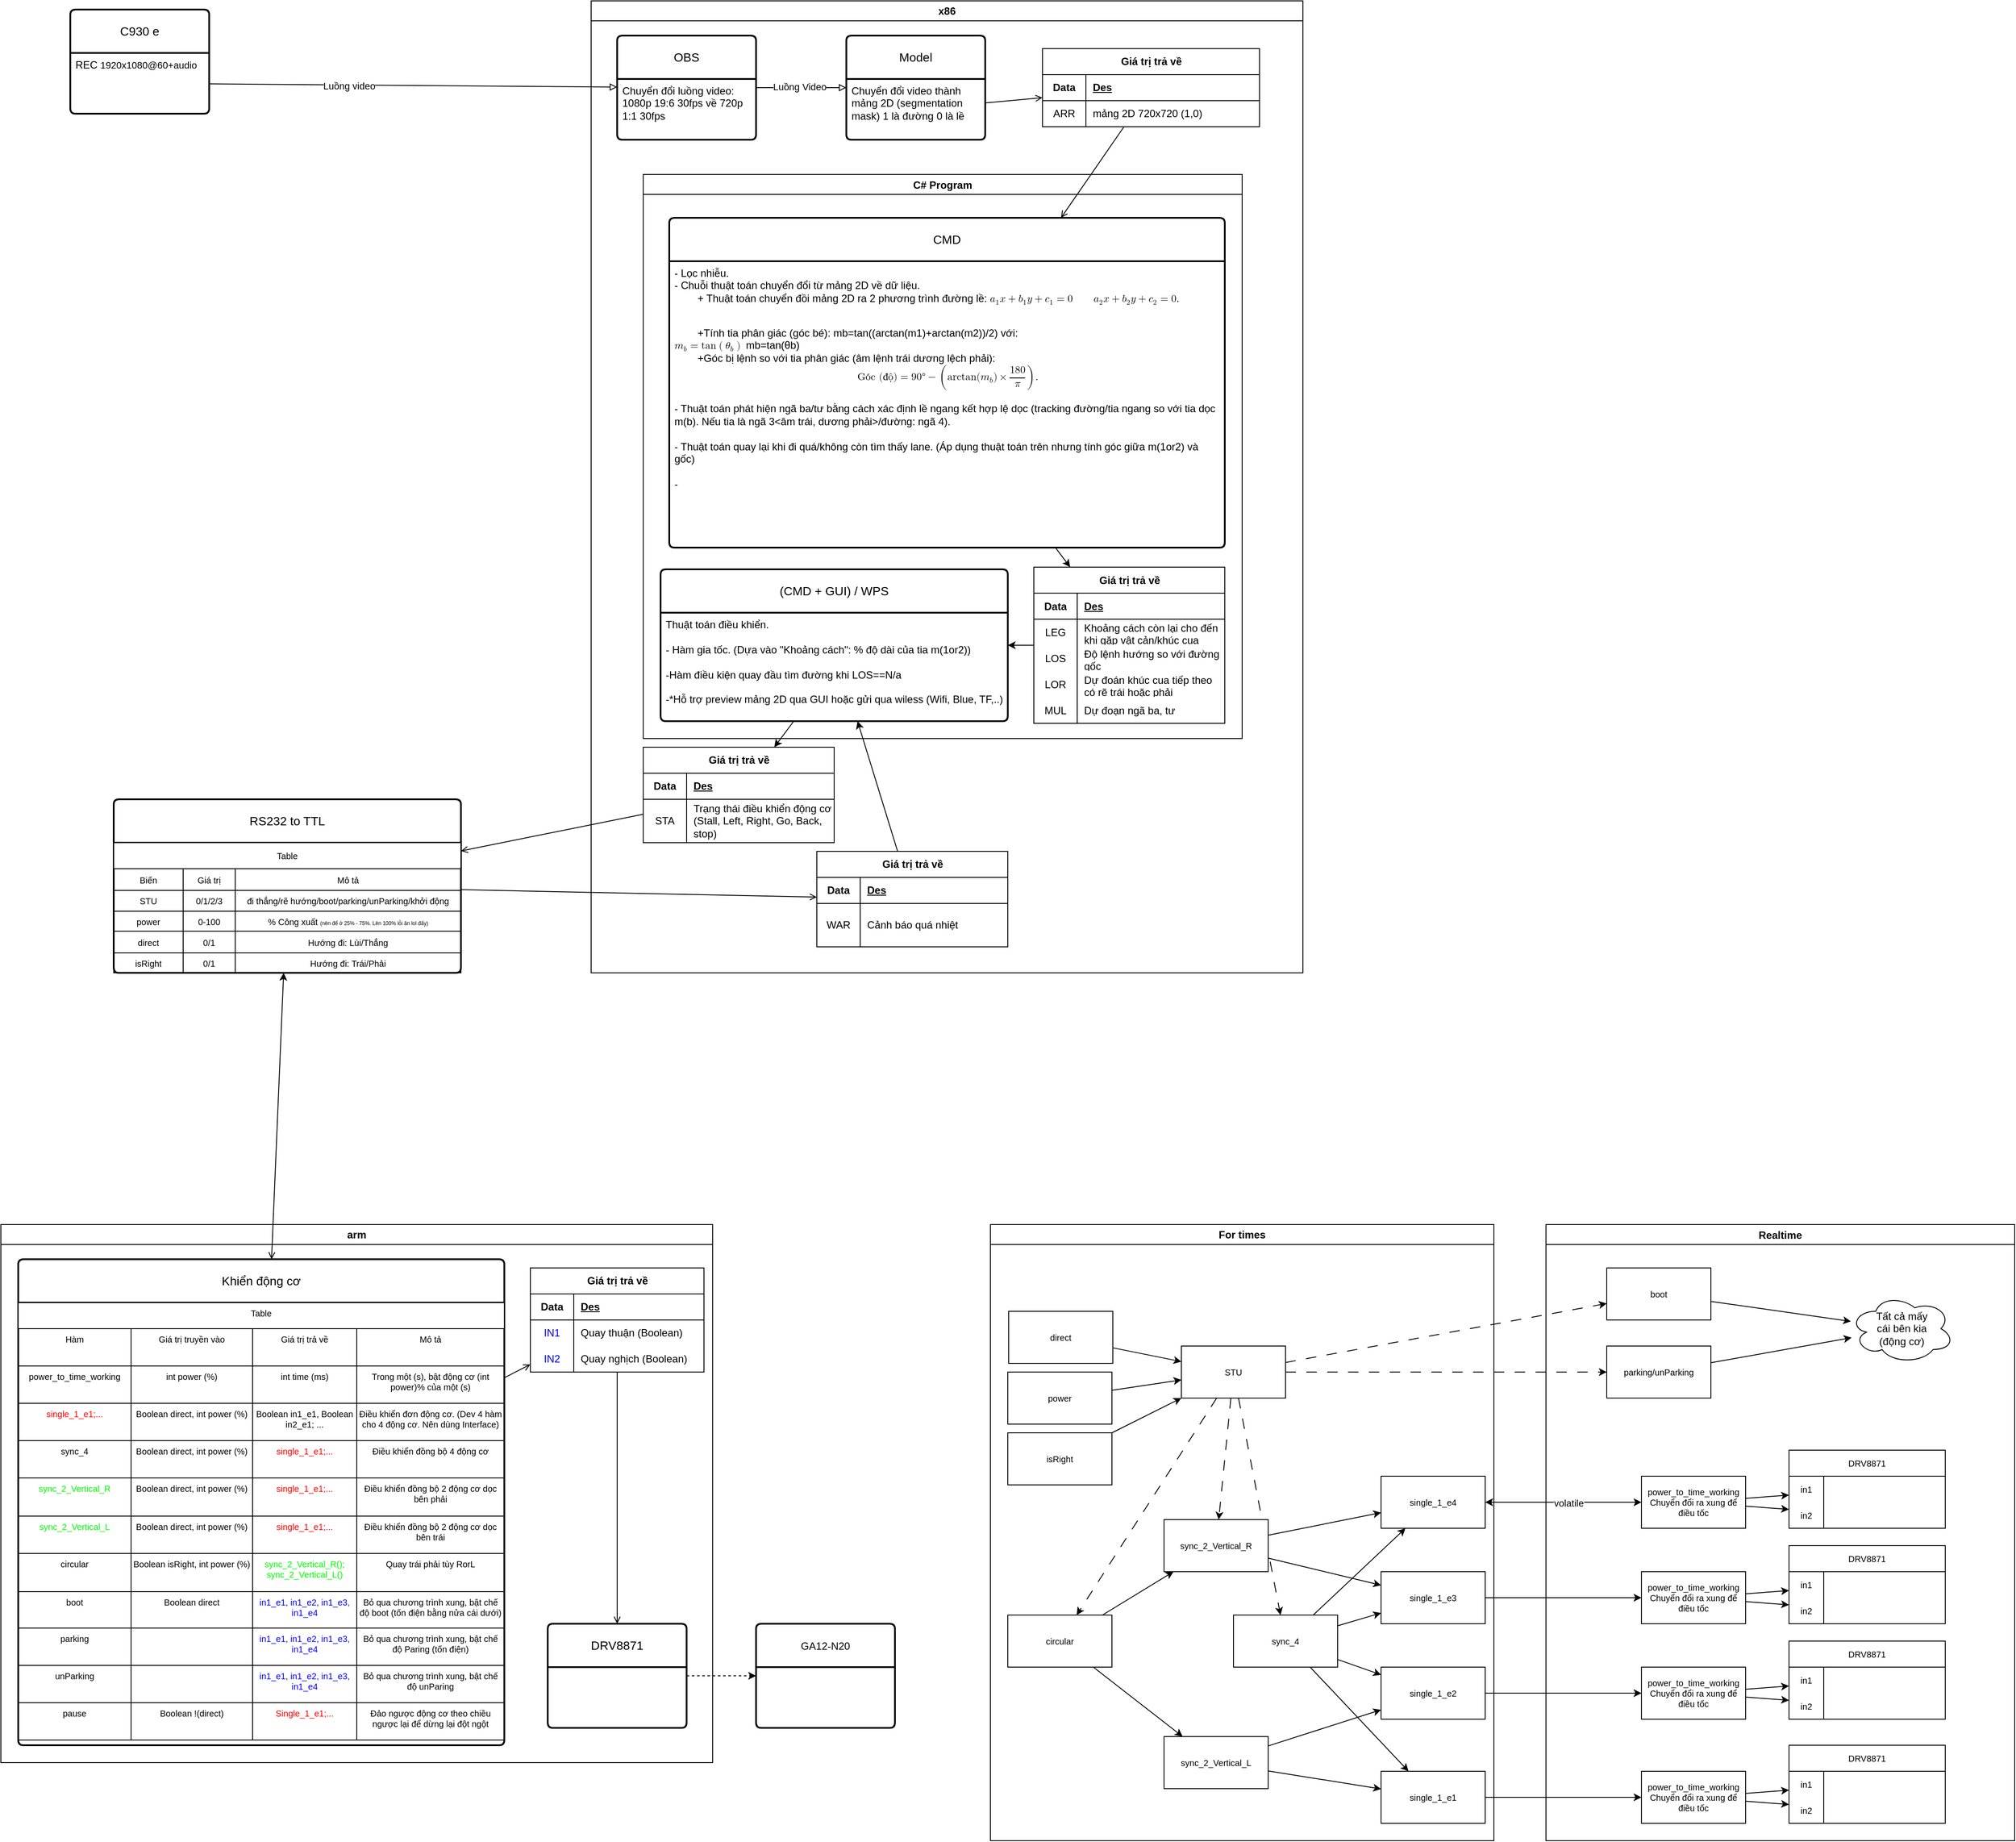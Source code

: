 <mxfile version="26.1.1">
  <diagram name="Trang-1" id="zaw_JMBCRSWev88OBEG2">
    <mxGraphModel grid="1" page="1" gridSize="10" guides="1" tooltips="1" connect="1" arrows="1" fold="1" pageScale="1" pageWidth="827" pageHeight="1169" math="0" shadow="0">
      <root>
        <mxCell id="0" />
        <mxCell id="1" parent="0" />
        <mxCell id="Lk7WPZrjv6oJOTYJQaD8-27" value="x86" style="swimlane;whiteSpace=wrap;html=1;" vertex="1" parent="1">
          <mxGeometry x="680" y="30" width="820" height="1120" as="geometry" />
        </mxCell>
        <mxCell id="Lk7WPZrjv6oJOTYJQaD8-81" style="rounded=0;orthogonalLoop=1;jettySize=auto;html=1;endArrow=block;endFill=0;" edge="1" parent="Lk7WPZrjv6oJOTYJQaD8-27" source="Lk7WPZrjv6oJOTYJQaD8-43" target="Lk7WPZrjv6oJOTYJQaD8-66">
          <mxGeometry relative="1" as="geometry" />
        </mxCell>
        <mxCell id="Lk7WPZrjv6oJOTYJQaD8-82" value="Luồng Video" style="edgeLabel;html=1;align=center;verticalAlign=middle;resizable=0;points=[];" connectable="0" vertex="1" parent="Lk7WPZrjv6oJOTYJQaD8-81">
          <mxGeometry x="-0.038" y="1" relative="1" as="geometry">
            <mxPoint as="offset" />
          </mxGeometry>
        </mxCell>
        <mxCell id="Lk7WPZrjv6oJOTYJQaD8-43" value="OBS" style="swimlane;childLayout=stackLayout;horizontal=1;startSize=50;horizontalStack=0;rounded=1;fontSize=14;fontStyle=0;strokeWidth=2;resizeParent=0;resizeLast=1;shadow=0;dashed=0;align=center;arcSize=4;whiteSpace=wrap;html=1;" vertex="1" parent="Lk7WPZrjv6oJOTYJQaD8-27">
          <mxGeometry x="30" y="40" width="160" height="120" as="geometry">
            <mxRectangle x="281" y="70" width="80" height="50" as="alternateBounds" />
          </mxGeometry>
        </mxCell>
        <mxCell id="Lk7WPZrjv6oJOTYJQaD8-44" value="Chuyển đổi luồng video: 1080p 19:6 30fps về 720p 1:1 30fps" style="align=left;strokeColor=none;fillColor=none;spacingLeft=4;spacingRight=4;fontSize=12;verticalAlign=top;resizable=0;rotatable=0;part=1;html=1;whiteSpace=wrap;" vertex="1" parent="Lk7WPZrjv6oJOTYJQaD8-43">
          <mxGeometry y="50" width="160" height="70" as="geometry" />
        </mxCell>
        <mxCell id="Lk7WPZrjv6oJOTYJQaD8-66" value="Model" style="swimlane;childLayout=stackLayout;horizontal=1;startSize=50;horizontalStack=0;rounded=1;fontSize=14;fontStyle=0;strokeWidth=2;resizeParent=0;resizeLast=1;shadow=0;dashed=0;align=center;arcSize=4;whiteSpace=wrap;html=1;" vertex="1" parent="Lk7WPZrjv6oJOTYJQaD8-27">
          <mxGeometry x="294" y="40" width="160" height="120" as="geometry">
            <mxRectangle x="281" y="70" width="80" height="50" as="alternateBounds" />
          </mxGeometry>
        </mxCell>
        <mxCell id="Lk7WPZrjv6oJOTYJQaD8-67" value="Chuyển đổi video thành mảng 2D (segmentation mask) 1 là đường 0 là lề" style="align=left;strokeColor=none;fillColor=none;spacingLeft=4;spacingRight=4;fontSize=12;verticalAlign=top;resizable=0;rotatable=0;part=1;html=1;whiteSpace=wrap;" vertex="1" parent="Lk7WPZrjv6oJOTYJQaD8-66">
          <mxGeometry y="50" width="160" height="70" as="geometry" />
        </mxCell>
        <mxCell id="Lk7WPZrjv6oJOTYJQaD8-111" style="rounded=0;orthogonalLoop=1;jettySize=auto;html=1;strokeColor=default;endArrow=open;endFill=0;" edge="1" parent="Lk7WPZrjv6oJOTYJQaD8-27" source="Lk7WPZrjv6oJOTYJQaD8-67" target="Lk7WPZrjv6oJOTYJQaD8-68">
          <mxGeometry relative="1" as="geometry" />
        </mxCell>
        <mxCell id="Lk7WPZrjv6oJOTYJQaD8-115" value="Giá trị trả về" style="shape=table;startSize=30;container=1;collapsible=1;childLayout=tableLayout;fixedRows=1;rowLines=0;fontStyle=1;align=center;resizeLast=1;html=1;" vertex="1" parent="Lk7WPZrjv6oJOTYJQaD8-27">
          <mxGeometry x="60" y="860" width="220" height="110" as="geometry" />
        </mxCell>
        <mxCell id="Lk7WPZrjv6oJOTYJQaD8-116" value="" style="shape=tableRow;horizontal=0;startSize=0;swimlaneHead=0;swimlaneBody=0;fillColor=none;collapsible=0;dropTarget=0;points=[[0,0.5],[1,0.5]];portConstraint=eastwest;top=0;left=0;right=0;bottom=1;" vertex="1" parent="Lk7WPZrjv6oJOTYJQaD8-115">
          <mxGeometry y="30" width="220" height="30" as="geometry" />
        </mxCell>
        <mxCell id="Lk7WPZrjv6oJOTYJQaD8-117" value="Data" style="shape=partialRectangle;connectable=0;fillColor=none;top=0;left=0;bottom=0;right=0;fontStyle=1;overflow=hidden;whiteSpace=wrap;html=1;" vertex="1" parent="Lk7WPZrjv6oJOTYJQaD8-116">
          <mxGeometry width="50" height="30" as="geometry">
            <mxRectangle width="50" height="30" as="alternateBounds" />
          </mxGeometry>
        </mxCell>
        <mxCell id="Lk7WPZrjv6oJOTYJQaD8-118" value="Des" style="shape=partialRectangle;connectable=0;fillColor=none;top=0;left=0;bottom=0;right=0;align=left;spacingLeft=6;fontStyle=5;overflow=hidden;whiteSpace=wrap;html=1;" vertex="1" parent="Lk7WPZrjv6oJOTYJQaD8-116">
          <mxGeometry x="50" width="170" height="30" as="geometry">
            <mxRectangle width="170" height="30" as="alternateBounds" />
          </mxGeometry>
        </mxCell>
        <mxCell id="Lk7WPZrjv6oJOTYJQaD8-119" value="" style="shape=tableRow;horizontal=0;startSize=0;swimlaneHead=0;swimlaneBody=0;fillColor=none;collapsible=0;dropTarget=0;points=[[0,0.5],[1,0.5]];portConstraint=eastwest;top=0;left=0;right=0;bottom=0;" vertex="1" parent="Lk7WPZrjv6oJOTYJQaD8-115">
          <mxGeometry y="60" width="220" height="50" as="geometry" />
        </mxCell>
        <mxCell id="Lk7WPZrjv6oJOTYJQaD8-120" value="STA" style="shape=partialRectangle;connectable=0;fillColor=none;top=0;left=0;bottom=0;right=0;editable=1;overflow=hidden;whiteSpace=wrap;html=1;" vertex="1" parent="Lk7WPZrjv6oJOTYJQaD8-119">
          <mxGeometry width="50" height="50" as="geometry">
            <mxRectangle width="50" height="50" as="alternateBounds" />
          </mxGeometry>
        </mxCell>
        <mxCell id="Lk7WPZrjv6oJOTYJQaD8-121" value="Trạng thái điều khiển động cơ (Stall, Left, Right, Go, Back, stop&lt;span style=&quot;background-color: transparent; color: light-dark(rgb(0, 0, 0), rgb(255, 255, 255));&quot;&gt;)&lt;/span&gt;" style="shape=partialRectangle;connectable=0;fillColor=none;top=0;left=0;bottom=0;right=0;align=left;spacingLeft=6;overflow=hidden;whiteSpace=wrap;html=1;" vertex="1" parent="Lk7WPZrjv6oJOTYJQaD8-119">
          <mxGeometry x="50" width="170" height="50" as="geometry">
            <mxRectangle width="170" height="50" as="alternateBounds" />
          </mxGeometry>
        </mxCell>
        <mxCell id="4240M_PRYGDNtVJpawSD-86" style="rounded=0;orthogonalLoop=1;jettySize=auto;html=1;" edge="1" parent="Lk7WPZrjv6oJOTYJQaD8-27" source="Lk7WPZrjv6oJOTYJQaD8-147" target="4240M_PRYGDNtVJpawSD-80">
          <mxGeometry relative="1" as="geometry" />
        </mxCell>
        <mxCell id="Lk7WPZrjv6oJOTYJQaD8-147" value="Giá trị trả về" style="shape=table;startSize=30;container=1;collapsible=1;childLayout=tableLayout;fixedRows=1;rowLines=0;fontStyle=1;align=center;resizeLast=1;html=1;" vertex="1" parent="Lk7WPZrjv6oJOTYJQaD8-27">
          <mxGeometry x="260" y="980" width="220" height="110" as="geometry" />
        </mxCell>
        <mxCell id="Lk7WPZrjv6oJOTYJQaD8-148" value="" style="shape=tableRow;horizontal=0;startSize=0;swimlaneHead=0;swimlaneBody=0;fillColor=none;collapsible=0;dropTarget=0;points=[[0,0.5],[1,0.5]];portConstraint=eastwest;top=0;left=0;right=0;bottom=1;" vertex="1" parent="Lk7WPZrjv6oJOTYJQaD8-147">
          <mxGeometry y="30" width="220" height="30" as="geometry" />
        </mxCell>
        <mxCell id="Lk7WPZrjv6oJOTYJQaD8-149" value="Data" style="shape=partialRectangle;connectable=0;fillColor=none;top=0;left=0;bottom=0;right=0;fontStyle=1;overflow=hidden;whiteSpace=wrap;html=1;" vertex="1" parent="Lk7WPZrjv6oJOTYJQaD8-148">
          <mxGeometry width="50" height="30" as="geometry">
            <mxRectangle width="50" height="30" as="alternateBounds" />
          </mxGeometry>
        </mxCell>
        <mxCell id="Lk7WPZrjv6oJOTYJQaD8-150" value="Des" style="shape=partialRectangle;connectable=0;fillColor=none;top=0;left=0;bottom=0;right=0;align=left;spacingLeft=6;fontStyle=5;overflow=hidden;whiteSpace=wrap;html=1;" vertex="1" parent="Lk7WPZrjv6oJOTYJQaD8-148">
          <mxGeometry x="50" width="170" height="30" as="geometry">
            <mxRectangle width="170" height="30" as="alternateBounds" />
          </mxGeometry>
        </mxCell>
        <mxCell id="Lk7WPZrjv6oJOTYJQaD8-151" value="" style="shape=tableRow;horizontal=0;startSize=0;swimlaneHead=0;swimlaneBody=0;fillColor=none;collapsible=0;dropTarget=0;points=[[0,0.5],[1,0.5]];portConstraint=eastwest;top=0;left=0;right=0;bottom=0;" vertex="1" parent="Lk7WPZrjv6oJOTYJQaD8-147">
          <mxGeometry y="60" width="220" height="50" as="geometry" />
        </mxCell>
        <mxCell id="Lk7WPZrjv6oJOTYJQaD8-152" value="WAR" style="shape=partialRectangle;connectable=0;fillColor=none;top=0;left=0;bottom=0;right=0;editable=1;overflow=hidden;whiteSpace=wrap;html=1;" vertex="1" parent="Lk7WPZrjv6oJOTYJQaD8-151">
          <mxGeometry width="50" height="50" as="geometry">
            <mxRectangle width="50" height="50" as="alternateBounds" />
          </mxGeometry>
        </mxCell>
        <mxCell id="Lk7WPZrjv6oJOTYJQaD8-153" value="Cảnh báo quá nhiệt" style="shape=partialRectangle;connectable=0;fillColor=none;top=0;left=0;bottom=0;right=0;align=left;spacingLeft=6;overflow=hidden;whiteSpace=wrap;html=1;" vertex="1" parent="Lk7WPZrjv6oJOTYJQaD8-151">
          <mxGeometry x="50" width="170" height="50" as="geometry">
            <mxRectangle width="170" height="50" as="alternateBounds" />
          </mxGeometry>
        </mxCell>
        <mxCell id="Lk7WPZrjv6oJOTYJQaD8-68" value="Giá trị trả về" style="shape=table;startSize=30;container=1;collapsible=1;childLayout=tableLayout;fixedRows=1;rowLines=0;fontStyle=1;align=center;resizeLast=1;html=1;" vertex="1" parent="Lk7WPZrjv6oJOTYJQaD8-27">
          <mxGeometry x="520" y="55" width="250" height="90" as="geometry" />
        </mxCell>
        <mxCell id="Lk7WPZrjv6oJOTYJQaD8-69" value="" style="shape=tableRow;horizontal=0;startSize=0;swimlaneHead=0;swimlaneBody=0;fillColor=none;collapsible=0;dropTarget=0;points=[[0,0.5],[1,0.5]];portConstraint=eastwest;top=0;left=0;right=0;bottom=1;" vertex="1" parent="Lk7WPZrjv6oJOTYJQaD8-68">
          <mxGeometry y="30" width="250" height="30" as="geometry" />
        </mxCell>
        <mxCell id="Lk7WPZrjv6oJOTYJQaD8-70" value="Data" style="shape=partialRectangle;connectable=0;fillColor=none;top=0;left=0;bottom=0;right=0;fontStyle=1;overflow=hidden;whiteSpace=wrap;html=1;" vertex="1" parent="Lk7WPZrjv6oJOTYJQaD8-69">
          <mxGeometry width="50" height="30" as="geometry">
            <mxRectangle width="50" height="30" as="alternateBounds" />
          </mxGeometry>
        </mxCell>
        <mxCell id="Lk7WPZrjv6oJOTYJQaD8-71" value="Des" style="shape=partialRectangle;connectable=0;fillColor=none;top=0;left=0;bottom=0;right=0;align=left;spacingLeft=6;fontStyle=5;overflow=hidden;whiteSpace=wrap;html=1;" vertex="1" parent="Lk7WPZrjv6oJOTYJQaD8-69">
          <mxGeometry x="50" width="200" height="30" as="geometry">
            <mxRectangle width="200" height="30" as="alternateBounds" />
          </mxGeometry>
        </mxCell>
        <mxCell id="Lk7WPZrjv6oJOTYJQaD8-72" value="" style="shape=tableRow;horizontal=0;startSize=0;swimlaneHead=0;swimlaneBody=0;fillColor=none;collapsible=0;dropTarget=0;points=[[0,0.5],[1,0.5]];portConstraint=eastwest;top=0;left=0;right=0;bottom=0;" vertex="1" parent="Lk7WPZrjv6oJOTYJQaD8-68">
          <mxGeometry y="60" width="250" height="30" as="geometry" />
        </mxCell>
        <mxCell id="Lk7WPZrjv6oJOTYJQaD8-73" value="ARR" style="shape=partialRectangle;connectable=0;fillColor=none;top=0;left=0;bottom=0;right=0;editable=1;overflow=hidden;whiteSpace=wrap;html=1;" vertex="1" parent="Lk7WPZrjv6oJOTYJQaD8-72">
          <mxGeometry width="50" height="30" as="geometry">
            <mxRectangle width="50" height="30" as="alternateBounds" />
          </mxGeometry>
        </mxCell>
        <mxCell id="Lk7WPZrjv6oJOTYJQaD8-74" value="mảng 2D 720x720 (1,0)" style="shape=partialRectangle;connectable=0;fillColor=none;top=0;left=0;bottom=0;right=0;align=left;spacingLeft=6;overflow=hidden;whiteSpace=wrap;html=1;" vertex="1" parent="Lk7WPZrjv6oJOTYJQaD8-72">
          <mxGeometry x="50" width="200" height="30" as="geometry">
            <mxRectangle width="200" height="30" as="alternateBounds" />
          </mxGeometry>
        </mxCell>
        <mxCell id="4240M_PRYGDNtVJpawSD-76" value="C# Program" style="swimlane;" vertex="1" parent="Lk7WPZrjv6oJOTYJQaD8-27">
          <mxGeometry x="60" y="200" width="690" height="650" as="geometry" />
        </mxCell>
        <mxCell id="4240M_PRYGDNtVJpawSD-83" style="rounded=0;orthogonalLoop=1;jettySize=auto;html=1;" edge="1" parent="4240M_PRYGDNtVJpawSD-76" source="4240M_PRYGDNtVJpawSD-1" target="4240M_PRYGDNtVJpawSD-80">
          <mxGeometry relative="1" as="geometry" />
        </mxCell>
        <mxCell id="4240M_PRYGDNtVJpawSD-1" value="Giá trị trả về" style="shape=table;startSize=30;container=1;collapsible=1;childLayout=tableLayout;fixedRows=1;rowLines=0;fontStyle=1;align=center;resizeLast=1;html=1;" vertex="1" parent="4240M_PRYGDNtVJpawSD-76">
          <mxGeometry x="450" y="452.5" width="220" height="180" as="geometry" />
        </mxCell>
        <mxCell id="4240M_PRYGDNtVJpawSD-2" value="" style="shape=tableRow;horizontal=0;startSize=0;swimlaneHead=0;swimlaneBody=0;fillColor=none;collapsible=0;dropTarget=0;points=[[0,0.5],[1,0.5]];portConstraint=eastwest;top=0;left=0;right=0;bottom=1;" vertex="1" parent="4240M_PRYGDNtVJpawSD-1">
          <mxGeometry y="30" width="220" height="30" as="geometry" />
        </mxCell>
        <mxCell id="4240M_PRYGDNtVJpawSD-3" value="Data" style="shape=partialRectangle;connectable=0;fillColor=none;top=0;left=0;bottom=0;right=0;fontStyle=1;overflow=hidden;whiteSpace=wrap;html=1;" vertex="1" parent="4240M_PRYGDNtVJpawSD-2">
          <mxGeometry width="50" height="30" as="geometry">
            <mxRectangle width="50" height="30" as="alternateBounds" />
          </mxGeometry>
        </mxCell>
        <mxCell id="4240M_PRYGDNtVJpawSD-4" value="Des" style="shape=partialRectangle;connectable=0;fillColor=none;top=0;left=0;bottom=0;right=0;align=left;spacingLeft=6;fontStyle=5;overflow=hidden;whiteSpace=wrap;html=1;" vertex="1" parent="4240M_PRYGDNtVJpawSD-2">
          <mxGeometry x="50" width="170" height="30" as="geometry">
            <mxRectangle width="170" height="30" as="alternateBounds" />
          </mxGeometry>
        </mxCell>
        <mxCell id="4240M_PRYGDNtVJpawSD-5" value="" style="shape=tableRow;horizontal=0;startSize=0;swimlaneHead=0;swimlaneBody=0;fillColor=none;collapsible=0;dropTarget=0;points=[[0,0.5],[1,0.5]];portConstraint=eastwest;top=0;left=0;right=0;bottom=0;" vertex="1" parent="4240M_PRYGDNtVJpawSD-1">
          <mxGeometry y="60" width="220" height="30" as="geometry" />
        </mxCell>
        <mxCell id="4240M_PRYGDNtVJpawSD-6" value="LEG" style="shape=partialRectangle;connectable=0;fillColor=none;top=0;left=0;bottom=0;right=0;editable=1;overflow=hidden;whiteSpace=wrap;html=1;" vertex="1" parent="4240M_PRYGDNtVJpawSD-5">
          <mxGeometry width="50" height="30" as="geometry">
            <mxRectangle width="50" height="30" as="alternateBounds" />
          </mxGeometry>
        </mxCell>
        <mxCell id="4240M_PRYGDNtVJpawSD-7" value="Khoảng cách còn lại cho đến khi gặp vật cản/khúc cua" style="shape=partialRectangle;connectable=0;fillColor=none;top=0;left=0;bottom=0;right=0;align=left;spacingLeft=6;overflow=hidden;whiteSpace=wrap;html=1;" vertex="1" parent="4240M_PRYGDNtVJpawSD-5">
          <mxGeometry x="50" width="170" height="30" as="geometry">
            <mxRectangle width="170" height="30" as="alternateBounds" />
          </mxGeometry>
        </mxCell>
        <mxCell id="4240M_PRYGDNtVJpawSD-8" value="" style="shape=tableRow;horizontal=0;startSize=0;swimlaneHead=0;swimlaneBody=0;fillColor=none;collapsible=0;dropTarget=0;points=[[0,0.5],[1,0.5]];portConstraint=eastwest;top=0;left=0;right=0;bottom=0;" vertex="1" parent="4240M_PRYGDNtVJpawSD-1">
          <mxGeometry y="90" width="220" height="30" as="geometry" />
        </mxCell>
        <mxCell id="4240M_PRYGDNtVJpawSD-9" value="LOS" style="shape=partialRectangle;connectable=0;fillColor=none;top=0;left=0;bottom=0;right=0;editable=1;overflow=hidden;whiteSpace=wrap;html=1;" vertex="1" parent="4240M_PRYGDNtVJpawSD-8">
          <mxGeometry width="50" height="30" as="geometry">
            <mxRectangle width="50" height="30" as="alternateBounds" />
          </mxGeometry>
        </mxCell>
        <mxCell id="4240M_PRYGDNtVJpawSD-10" value="Độ lệnh hướng so với đường gốc" style="shape=partialRectangle;connectable=0;fillColor=none;top=0;left=0;bottom=0;right=0;align=left;spacingLeft=6;overflow=hidden;whiteSpace=wrap;html=1;" vertex="1" parent="4240M_PRYGDNtVJpawSD-8">
          <mxGeometry x="50" width="170" height="30" as="geometry">
            <mxRectangle width="170" height="30" as="alternateBounds" />
          </mxGeometry>
        </mxCell>
        <mxCell id="4240M_PRYGDNtVJpawSD-11" value="" style="shape=tableRow;horizontal=0;startSize=0;swimlaneHead=0;swimlaneBody=0;fillColor=none;collapsible=0;dropTarget=0;points=[[0,0.5],[1,0.5]];portConstraint=eastwest;top=0;left=0;right=0;bottom=0;" vertex="1" parent="4240M_PRYGDNtVJpawSD-1">
          <mxGeometry y="120" width="220" height="30" as="geometry" />
        </mxCell>
        <mxCell id="4240M_PRYGDNtVJpawSD-12" value="LOR" style="shape=partialRectangle;connectable=0;fillColor=none;top=0;left=0;bottom=0;right=0;editable=1;overflow=hidden;whiteSpace=wrap;html=1;" vertex="1" parent="4240M_PRYGDNtVJpawSD-11">
          <mxGeometry width="50" height="30" as="geometry">
            <mxRectangle width="50" height="30" as="alternateBounds" />
          </mxGeometry>
        </mxCell>
        <mxCell id="4240M_PRYGDNtVJpawSD-13" value="Dự đoán khúc cua tiếp theo có rẽ trái hoặc phải" style="shape=partialRectangle;connectable=0;fillColor=none;top=0;left=0;bottom=0;right=0;align=left;spacingLeft=6;overflow=hidden;whiteSpace=wrap;html=1;" vertex="1" parent="4240M_PRYGDNtVJpawSD-11">
          <mxGeometry x="50" width="170" height="30" as="geometry">
            <mxRectangle width="170" height="30" as="alternateBounds" />
          </mxGeometry>
        </mxCell>
        <mxCell id="4240M_PRYGDNtVJpawSD-14" value="" style="shape=tableRow;horizontal=0;startSize=0;swimlaneHead=0;swimlaneBody=0;fillColor=none;collapsible=0;dropTarget=0;points=[[0,0.5],[1,0.5]];portConstraint=eastwest;top=0;left=0;right=0;bottom=0;" vertex="1" parent="4240M_PRYGDNtVJpawSD-1">
          <mxGeometry y="150" width="220" height="30" as="geometry" />
        </mxCell>
        <mxCell id="4240M_PRYGDNtVJpawSD-15" value="MUL" style="shape=partialRectangle;connectable=0;fillColor=none;top=0;left=0;bottom=0;right=0;editable=1;overflow=hidden;whiteSpace=wrap;html=1;" vertex="1" parent="4240M_PRYGDNtVJpawSD-14">
          <mxGeometry width="50" height="30" as="geometry">
            <mxRectangle width="50" height="30" as="alternateBounds" />
          </mxGeometry>
        </mxCell>
        <mxCell id="4240M_PRYGDNtVJpawSD-16" value="Dự đoạn ngã ba, tư" style="shape=partialRectangle;connectable=0;fillColor=none;top=0;left=0;bottom=0;right=0;align=left;spacingLeft=6;overflow=hidden;whiteSpace=wrap;html=1;" vertex="1" parent="4240M_PRYGDNtVJpawSD-14">
          <mxGeometry x="50" width="170" height="30" as="geometry">
            <mxRectangle width="170" height="30" as="alternateBounds" />
          </mxGeometry>
        </mxCell>
        <mxCell id="4240M_PRYGDNtVJpawSD-77" value="CMD" style="swimlane;childLayout=stackLayout;horizontal=1;startSize=50;horizontalStack=0;rounded=1;fontSize=14;fontStyle=0;strokeWidth=2;resizeParent=0;resizeLast=1;shadow=0;dashed=0;align=center;arcSize=4;whiteSpace=wrap;html=1;" vertex="1" parent="4240M_PRYGDNtVJpawSD-76">
          <mxGeometry x="30" y="50" width="640" height="380" as="geometry">
            <mxRectangle x="281" y="70" width="80" height="50" as="alternateBounds" />
          </mxGeometry>
        </mxCell>
        <mxCell id="4240M_PRYGDNtVJpawSD-78" value="- Lọc nhiễu.&lt;br&gt;- Chuỗi thuật toán chuyển đổi từ mảng 2D về dữ liệu.&lt;br&gt;&lt;span style=&quot;white-space: pre;&quot;&gt;&#x9;&lt;/span&gt;+ Thuật toán chuyển đồi mảng 2D ra 2 phương trình đường lề:&lt;span class=&quot;katex-display&quot;&gt;&lt;span class=&quot;katex&quot;&gt;&lt;span aria-hidden=&quot;true&quot; class=&quot;katex-html&quot;&gt;&lt;span class=&quot;base&quot;&gt;&lt;span class=&quot;mord&quot;&gt;&amp;nbsp;&lt;span class=&quot;katex&quot;&gt;&lt;span class=&quot;katex-mathml&quot;&gt;&lt;math xmlns=&quot;http://www.w3.org/1998/Math/MathML&quot;&gt;&lt;mrow&gt;&lt;msub&gt;&lt;mi&gt;a&lt;/mi&gt;&lt;mn&gt;1&lt;/mn&gt;&lt;/msub&gt;&lt;mi&gt;x&lt;/mi&gt;&lt;mo&gt;+&lt;/mo&gt;&lt;msub&gt;&lt;mi&gt;b&lt;/mi&gt;&lt;mn&gt;1&lt;/mn&gt;&lt;/msub&gt;&lt;mi&gt;y&lt;/mi&gt;&lt;mo&gt;+&lt;/mo&gt;&lt;msub&gt;&lt;mi&gt;c&lt;/mi&gt;&lt;mn&gt;1&lt;/mn&gt;&lt;/msub&gt;&lt;mo&gt;=&lt;/mo&gt;&lt;mn&gt;0&lt;span style=&quot;background-color: transparent; color: light-dark(rgb(0, 0, 0), rgb(255, 255, 255)); font-family: Helvetica;&quot;&gt;&amp;nbsp;&lt;span style=&quot;white-space: pre;&quot;&gt;&#x9;&lt;/span&gt;&amp;nbsp;&lt;/span&gt;&lt;/mn&gt;&lt;/mrow&gt;&lt;/math&gt;&lt;/span&gt;&lt;/span&gt;&lt;span class=&quot;katex&quot;&gt;&lt;span class=&quot;katex-mathml&quot;&gt;&lt;math xmlns=&quot;http://www.w3.org/1998/Math/MathML&quot;&gt;&lt;mrow&gt;&lt;msub&gt;&lt;mi&gt;a&lt;/mi&gt;&lt;mn&gt;2&lt;/mn&gt;&lt;/msub&gt;&lt;mi&gt;x&lt;/mi&gt;&lt;mo&gt;+&lt;/mo&gt;&lt;msub&gt;&lt;mi&gt;b&lt;/mi&gt;&lt;mn&gt;2&lt;/mn&gt;&lt;/msub&gt;&lt;mi&gt;y&lt;/mi&gt;&lt;mo&gt;+&lt;/mo&gt;&lt;msub&gt;&lt;mi&gt;c&lt;/mi&gt;&lt;mn&gt;2&lt;/mn&gt;&lt;/msub&gt;&lt;mo&gt;=&lt;/mo&gt;&lt;mn&gt;0&lt;/mn&gt;&lt;/mrow&gt;a_2 x + b_2 y + c_2 = 0&lt;/math&gt;&lt;/span&gt;&lt;/span&gt;.&lt;/span&gt;&lt;/span&gt;&lt;/span&gt;&lt;/span&gt;&lt;/span&gt;&lt;br&gt;&lt;p data-end=&quot;728&quot; data-start=&quot;591&quot;&gt;&lt;/p&gt;&lt;span style=&quot;white-space: pre;&quot;&gt;&#x9;&lt;/span&gt;+Tính tia phân giác (góc bé)&lt;span class=&quot;katex-display&quot;&gt;&lt;span class=&quot;katex&quot;&gt;&lt;span class=&quot;katex-mathml&quot;&gt;&lt;span style=&quot;background-color: transparent; color: light-dark(rgb(0, 0, 0), rgb(255, 255, 255));&quot;&gt;: mb=tan((arctan(m1)+&lt;/span&gt;arctan(m2))/2&lt;span style=&quot;background-color: transparent; color: light-dark(rgb(0, 0, 0), rgb(255, 255, 255));&quot;&gt;) với:&amp;nbsp;&lt;/span&gt;&lt;span class=&quot;katex-display&quot;&gt;&lt;span class=&quot;katex&quot;&gt;&lt;span class=&quot;katex-mathml&quot;&gt;&lt;math display=&quot;block&quot; xmlns=&quot;http://www.w3.org/1998/Math/MathML&quot;&gt;&lt;mrow&gt;&lt;/mrow&gt;&lt;/math&gt;&lt;span class=&quot;katex&quot;&gt;&lt;span class=&quot;katex-mathml&quot;&gt;&lt;math xmlns=&quot;http://www.w3.org/1998/Math/MathML&quot;&gt;&lt;mrow&gt;&lt;msub&gt;&lt;mi&gt;m&lt;/mi&gt;&lt;mi&gt;b&lt;/mi&gt;&lt;/msub&gt;&lt;mo&gt;=&lt;/mo&gt;&lt;mi&gt;tan&lt;/mi&gt;&lt;mo&gt;⁡&lt;/mo&gt;&lt;mrow&gt;&lt;mo fence=&quot;true&quot;&gt;(&lt;/mo&gt;&lt;msub&gt;&lt;mi&gt;θ&lt;/mi&gt;&lt;mi&gt;b&lt;/mi&gt;&lt;/msub&gt;&lt;mo fence=&quot;true&quot;&gt;)&lt;/mo&gt;&lt;/mrow&gt;&lt;/mrow&gt;m_b = \tan\left(\theta_b\right)&lt;/math&gt;&lt;/span&gt;&lt;span aria-hidden=&quot;true&quot; class=&quot;katex-html&quot;&gt;&lt;span class=&quot;base&quot;&gt;&lt;span class=&quot;strut&quot;&gt;&lt;/span&gt;&lt;span class=&quot;mord&quot;&gt;&lt;span class=&quot;mord mathnormal&quot;&gt;&amp;nbsp;m&lt;/span&gt;&lt;span class=&quot;msupsub&quot;&gt;&lt;span class=&quot;vlist-t vlist-t2&quot;&gt;&lt;span class=&quot;vlist-r&quot;&gt;&lt;span class=&quot;vlist&quot;&gt;&lt;span class=&quot;pstrut&quot;&gt;&lt;/span&gt;&lt;span class=&quot;sizing reset-size6 size3 mtight&quot;&gt;&lt;span class=&quot;mord mathnormal mtight&quot;&gt;b&lt;/span&gt;&lt;/span&gt;&lt;/span&gt;&lt;span class=&quot;vlist-s&quot;&gt;​&lt;/span&gt;&lt;/span&gt;&lt;span class=&quot;vlist-r&quot;&gt;&lt;span class=&quot;vlist&quot;&gt;&lt;/span&gt;&lt;/span&gt;&lt;/span&gt;&lt;/span&gt;&lt;/span&gt;&lt;span class=&quot;mspace&quot;&gt;&lt;/span&gt;&lt;span class=&quot;mrel&quot;&gt;=&lt;/span&gt;&lt;span class=&quot;mspace&quot;&gt;&lt;/span&gt;&lt;/span&gt;&lt;span class=&quot;base&quot;&gt;&lt;span class=&quot;strut&quot;&gt;&lt;/span&gt;&lt;span class=&quot;mop&quot;&gt;tan&lt;/span&gt;&lt;span class=&quot;mspace&quot;&gt;&lt;/span&gt;&lt;span class=&quot;minner&quot;&gt;&lt;span class=&quot;mopen delimcenter&quot;&gt;(&lt;/span&gt;&lt;span class=&quot;mord&quot;&gt;&lt;span class=&quot;mord mathnormal&quot;&gt;θ&lt;/span&gt;&lt;span class=&quot;msupsub&quot;&gt;&lt;span class=&quot;vlist-t vlist-t2&quot;&gt;&lt;span class=&quot;vlist-r&quot;&gt;&lt;span class=&quot;vlist&quot;&gt;&lt;span class=&quot;pstrut&quot;&gt;&lt;/span&gt;&lt;span class=&quot;sizing reset-size6 size3 mtight&quot;&gt;&lt;span class=&quot;mord mathnormal mtight&quot;&gt;b&lt;/span&gt;&lt;/span&gt;&lt;/span&gt;&lt;span class=&quot;vlist-s&quot;&gt;​&lt;/span&gt;&lt;/span&gt;&lt;span class=&quot;vlist-r&quot;&gt;&lt;span class=&quot;vlist&quot;&gt;&lt;/span&gt;&lt;/span&gt;&lt;/span&gt;&lt;/span&gt;&lt;/span&gt;&lt;span class=&quot;mclose delimcenter&quot;&gt;)&lt;/span&gt;&lt;/span&gt;&lt;/span&gt;&lt;/span&gt;&lt;/span&gt;&lt;/span&gt;&lt;/span&gt;&lt;/span&gt;&lt;math display=&quot;block&quot; xmlns=&quot;http://www.w3.org/1998/Math/MathML&quot;&gt;&lt;mrow&gt;&lt;mfrac&gt;&lt;mrow&gt;&lt;msub&gt;&lt;mi&gt;&amp;nbsp;&lt;/mi&gt;&lt;/msub&gt;&lt;/mrow&gt;&lt;/mfrac&gt;&lt;/mrow&gt;&lt;/math&gt;&lt;/span&gt;&lt;/span&gt;&lt;/span&gt;&lt;span style=&quot;white-space: pre;&quot;&gt;&#x9;&lt;/span&gt;+Góc bị lệnh so với tia phân giác (âm lệnh trái dương lệch phải):&amp;nbsp;&lt;span class=&quot;katex-display&quot;&gt;&lt;span class=&quot;katex&quot;&gt;&lt;span class=&quot;katex-mathml&quot;&gt;&lt;math display=&quot;block&quot; xmlns=&quot;http://www.w3.org/1998/Math/MathML&quot;&gt;&lt;mrow&gt;&lt;mrow&gt;&lt;mtext&gt;G&lt;/mtext&gt;&lt;mover accent=&quot;true&quot;&gt;&lt;mtext&gt;o&lt;/mtext&gt;&lt;mo&gt;ˊ&lt;/mo&gt;&lt;/mover&gt;&lt;mtext&gt;c&amp;nbsp;(độ)&lt;/mtext&gt;&lt;/mrow&gt;&lt;mo&gt;=&lt;/mo&gt;&lt;mrow&gt;&lt;mn&gt;90&lt;/mn&gt;&lt;mi mathvariant=&quot;normal&quot;&gt;°&lt;/mi&gt;&lt;mo&gt;−&lt;/mo&gt;&lt;mrow&gt;&lt;mo fence=&quot;true&quot;&gt;(&lt;/mo&gt;&lt;mi&gt;arctan&lt;/mi&gt;&lt;mo&gt;⁡&lt;/mo&gt;&lt;mo stretchy=&quot;false&quot;&gt;(&lt;/mo&gt;&lt;msub&gt;&lt;mi&gt;m&lt;/mi&gt;&lt;mi&gt;b&lt;/mi&gt;&lt;/msub&gt;&lt;mo stretchy=&quot;false&quot;&gt;)&lt;/mo&gt;&lt;mo&gt;×&lt;/mo&gt;&lt;mfrac&gt;&lt;mn&gt;180&lt;/mn&gt;&lt;mi&gt;π&lt;/mi&gt;&lt;/mfrac&gt;&lt;mo fence=&quot;true&quot;&gt;)&lt;/mo&gt;&lt;/mrow&gt;&lt;/mrow&gt;&lt;mi mathvariant=&quot;normal&quot;&gt;.&lt;/mi&gt;&lt;/mrow&gt;\text{Góc (độ)} = \left|90° - \left(\arctan(m_b) \times \frac{180}{\pi}\right)\right|.&lt;/math&gt;&lt;/span&gt;&lt;/span&gt;&lt;/span&gt;&lt;br&gt;- Thuật toán phát hiện ngã ba/tư bằng cách xác định lề ngang kết hợp lệ dọc (tracking đường/tia ngang so với tia dọc m(b). Nếu tia là ngã 3&amp;lt;âm trái, dương phải&amp;gt;/đường: ngã 4).&lt;br&gt;&lt;br&gt;&lt;div&gt;- Thuật toán quay lại khi đi quá/không còn tìm thấy lane. (Áp dụng thuật toán trên nhưng tính góc giữa m(1or2) và gốc)&lt;br&gt;&lt;br&gt;-&amp;nbsp;&lt;br&gt;&lt;br&gt;&lt;div&gt;&lt;br&gt;&lt;/div&gt;&lt;/div&gt;" style="align=left;strokeColor=none;fillColor=none;spacingLeft=4;spacingRight=4;fontSize=12;verticalAlign=top;resizable=0;rotatable=0;part=1;html=1;whiteSpace=wrap;" vertex="1" parent="4240M_PRYGDNtVJpawSD-77">
          <mxGeometry y="50" width="640" height="330" as="geometry" />
        </mxCell>
        <mxCell id="4240M_PRYGDNtVJpawSD-80" value="(CMD + GUI) / WPS" style="swimlane;childLayout=stackLayout;horizontal=1;startSize=50;horizontalStack=0;rounded=1;fontSize=14;fontStyle=0;strokeWidth=2;resizeParent=0;resizeLast=1;shadow=0;dashed=0;align=center;arcSize=4;whiteSpace=wrap;html=1;" vertex="1" parent="4240M_PRYGDNtVJpawSD-76">
          <mxGeometry x="20" y="455" width="400" height="175" as="geometry">
            <mxRectangle x="281" y="70" width="80" height="50" as="alternateBounds" />
          </mxGeometry>
        </mxCell>
        <mxCell id="4240M_PRYGDNtVJpawSD-81" value="Thuật toán điều khiển.&lt;div&gt;&lt;br&gt;&lt;div&gt;- Hàm gia tốc. (Dựa vào &quot;&lt;span style=&quot;background-color: transparent; color: light-dark(rgb(0, 0, 0), rgb(255, 255, 255));&quot;&gt;Khoảng cách&lt;/span&gt;&lt;span style=&quot;background-color: transparent; color: light-dark(rgb(0, 0, 0), rgb(255, 255, 255));&quot;&gt;&quot;: % độ dài của tia m(1or2))&lt;/span&gt;&lt;/div&gt;&lt;div&gt;&lt;br&gt;-Hàm điều kiện quay đầu tìm đường khi LOS==N/a&lt;div&gt;&lt;br&gt;-*&lt;span style=&quot;color: light-dark(rgb(0, 0, 0), rgb(255, 255, 255)); background-color: transparent;&quot;&gt;Hỗ trợ preview mảng 2D qua GUI hoặc gửi qua wiless (Wifi, Blue, TF,..)&lt;/span&gt;&lt;/div&gt;&lt;/div&gt;&lt;/div&gt;" style="align=left;strokeColor=none;fillColor=none;spacingLeft=4;spacingRight=4;fontSize=12;verticalAlign=top;resizable=0;rotatable=0;part=1;html=1;whiteSpace=wrap;" vertex="1" parent="4240M_PRYGDNtVJpawSD-80">
          <mxGeometry y="50" width="400" height="125" as="geometry" />
        </mxCell>
        <mxCell id="4240M_PRYGDNtVJpawSD-82" style="rounded=0;orthogonalLoop=1;jettySize=auto;html=1;" edge="1" parent="4240M_PRYGDNtVJpawSD-76" source="4240M_PRYGDNtVJpawSD-78" target="4240M_PRYGDNtVJpawSD-1">
          <mxGeometry relative="1" as="geometry" />
        </mxCell>
        <mxCell id="4240M_PRYGDNtVJpawSD-84" style="rounded=0;orthogonalLoop=1;jettySize=auto;html=1;" edge="1" parent="Lk7WPZrjv6oJOTYJQaD8-27" source="4240M_PRYGDNtVJpawSD-81" target="Lk7WPZrjv6oJOTYJQaD8-115">
          <mxGeometry relative="1" as="geometry" />
        </mxCell>
        <mxCell id="Lk7WPZrjv6oJOTYJQaD8-112" style="rounded=0;orthogonalLoop=1;jettySize=auto;html=1;strokeColor=default;endArrow=open;endFill=0;" edge="1" parent="Lk7WPZrjv6oJOTYJQaD8-27" source="Lk7WPZrjv6oJOTYJQaD8-68" target="4240M_PRYGDNtVJpawSD-77">
          <mxGeometry relative="1" as="geometry">
            <mxPoint x="540" y="280.848" as="targetPoint" />
          </mxGeometry>
        </mxCell>
        <mxCell id="Lk7WPZrjv6oJOTYJQaD8-84" value="arm" style="swimlane;whiteSpace=wrap;html=1;startSize=23;" vertex="1" parent="1">
          <mxGeometry y="1440" width="820" height="620" as="geometry" />
        </mxCell>
        <mxCell id="Lk7WPZrjv6oJOTYJQaD8-133" style="rounded=0;orthogonalLoop=1;jettySize=auto;html=1;strokeColor=default;endArrow=open;endFill=0;align=center;fontSize=10;" edge="1" parent="Lk7WPZrjv6oJOTYJQaD8-84" source="Lk7WPZrjv6oJOTYJQaD8-127" target="Lk7WPZrjv6oJOTYJQaD8-161">
          <mxGeometry relative="1" as="geometry" />
        </mxCell>
        <mxCell id="Lk7WPZrjv6oJOTYJQaD8-127" value="Khiển động cơ" style="swimlane;childLayout=stackLayout;horizontal=1;startSize=50;horizontalStack=0;rounded=1;fontSize=14;fontStyle=0;strokeWidth=2;resizeParent=0;resizeLast=1;shadow=0;dashed=0;align=center;arcSize=4;whiteSpace=wrap;html=1;" vertex="1" parent="Lk7WPZrjv6oJOTYJQaD8-84">
          <mxGeometry x="20" y="40" width="560" height="560" as="geometry">
            <mxRectangle x="281" y="70" width="80" height="50" as="alternateBounds" />
          </mxGeometry>
        </mxCell>
        <mxCell id="KBNroDIxe4bptv5HmEhx-1" value="Table" style="shape=table;startSize=30;container=1;collapsible=0;childLayout=tableLayout;strokeColor=default;fontSize=10;verticalAlign=top;align=center;" vertex="1" parent="Lk7WPZrjv6oJOTYJQaD8-127">
          <mxGeometry y="50" width="560" height="504" as="geometry" />
        </mxCell>
        <mxCell id="KBNroDIxe4bptv5HmEhx-2" value="" style="shape=tableRow;horizontal=0;startSize=0;swimlaneHead=0;swimlaneBody=0;strokeColor=inherit;top=0;left=0;bottom=0;right=0;collapsible=0;dropTarget=0;fillColor=none;points=[[0,0.5],[1,0.5]];portConstraint=eastwest;fontSize=10;verticalAlign=top;align=center;" vertex="1" parent="KBNroDIxe4bptv5HmEhx-1">
          <mxGeometry y="30" width="560" height="43" as="geometry" />
        </mxCell>
        <mxCell id="KBNroDIxe4bptv5HmEhx-3" value="Hàm" style="shape=partialRectangle;html=1;whiteSpace=wrap;connectable=0;strokeColor=inherit;overflow=hidden;fillColor=none;top=0;left=0;bottom=0;right=0;pointerEvents=1;fontSize=10;verticalAlign=top;align=center;" vertex="1" parent="KBNroDIxe4bptv5HmEhx-2">
          <mxGeometry width="130" height="43" as="geometry">
            <mxRectangle width="130" height="43" as="alternateBounds" />
          </mxGeometry>
        </mxCell>
        <mxCell id="KBNroDIxe4bptv5HmEhx-4" value="Giá trị truyền vào" style="shape=partialRectangle;html=1;whiteSpace=wrap;connectable=0;strokeColor=inherit;overflow=hidden;fillColor=none;top=0;left=0;bottom=0;right=0;pointerEvents=1;fontSize=10;verticalAlign=top;align=center;" vertex="1" parent="KBNroDIxe4bptv5HmEhx-2">
          <mxGeometry x="130" width="140" height="43" as="geometry">
            <mxRectangle width="140" height="43" as="alternateBounds" />
          </mxGeometry>
        </mxCell>
        <mxCell id="KBNroDIxe4bptv5HmEhx-5" value="Giá trị trả về" style="shape=partialRectangle;html=1;whiteSpace=wrap;connectable=0;strokeColor=inherit;overflow=hidden;fillColor=none;top=0;left=0;bottom=0;right=0;pointerEvents=1;fontSize=10;verticalAlign=top;align=center;" vertex="1" parent="KBNroDIxe4bptv5HmEhx-2">
          <mxGeometry x="270" width="120" height="43" as="geometry">
            <mxRectangle width="120" height="43" as="alternateBounds" />
          </mxGeometry>
        </mxCell>
        <mxCell id="KBNroDIxe4bptv5HmEhx-95" value="Mô tả" style="shape=partialRectangle;html=1;whiteSpace=wrap;connectable=0;strokeColor=inherit;overflow=hidden;fillColor=none;top=0;left=0;bottom=0;right=0;pointerEvents=1;fontSize=10;verticalAlign=top;align=center;" vertex="1" parent="KBNroDIxe4bptv5HmEhx-2">
          <mxGeometry x="390" width="170" height="43" as="geometry">
            <mxRectangle width="170" height="43" as="alternateBounds" />
          </mxGeometry>
        </mxCell>
        <mxCell id="KBNroDIxe4bptv5HmEhx-6" value="" style="shape=tableRow;horizontal=0;startSize=0;swimlaneHead=0;swimlaneBody=0;strokeColor=inherit;top=0;left=0;bottom=0;right=0;collapsible=0;dropTarget=0;fillColor=none;points=[[0,0.5],[1,0.5]];portConstraint=eastwest;fontSize=10;verticalAlign=top;align=center;" vertex="1" parent="KBNroDIxe4bptv5HmEhx-1">
          <mxGeometry y="73" width="560" height="43" as="geometry" />
        </mxCell>
        <mxCell id="KBNroDIxe4bptv5HmEhx-7" value="power_to_time_working" style="shape=partialRectangle;html=1;whiteSpace=wrap;connectable=0;strokeColor=inherit;overflow=hidden;fillColor=none;top=0;left=0;bottom=0;right=0;pointerEvents=1;fontSize=10;verticalAlign=top;align=center;" vertex="1" parent="KBNroDIxe4bptv5HmEhx-6">
          <mxGeometry width="130" height="43" as="geometry">
            <mxRectangle width="130" height="43" as="alternateBounds" />
          </mxGeometry>
        </mxCell>
        <mxCell id="KBNroDIxe4bptv5HmEhx-8" value="int power (%)" style="shape=partialRectangle;html=1;whiteSpace=wrap;connectable=0;strokeColor=inherit;overflow=hidden;fillColor=none;top=0;left=0;bottom=0;right=0;pointerEvents=1;fontSize=10;verticalAlign=top;align=center;" vertex="1" parent="KBNroDIxe4bptv5HmEhx-6">
          <mxGeometry x="130" width="140" height="43" as="geometry">
            <mxRectangle width="140" height="43" as="alternateBounds" />
          </mxGeometry>
        </mxCell>
        <mxCell id="KBNroDIxe4bptv5HmEhx-9" value="int time (ms)" style="shape=partialRectangle;html=1;whiteSpace=wrap;connectable=0;strokeColor=inherit;overflow=hidden;fillColor=none;top=0;left=0;bottom=0;right=0;pointerEvents=1;fontSize=10;verticalAlign=top;align=center;" vertex="1" parent="KBNroDIxe4bptv5HmEhx-6">
          <mxGeometry x="270" width="120" height="43" as="geometry">
            <mxRectangle width="120" height="43" as="alternateBounds" />
          </mxGeometry>
        </mxCell>
        <mxCell id="KBNroDIxe4bptv5HmEhx-96" value="Trong một (s), bật động cơ (int power)% của một (s)" style="shape=partialRectangle;html=1;whiteSpace=wrap;connectable=0;strokeColor=inherit;overflow=hidden;fillColor=none;top=0;left=0;bottom=0;right=0;pointerEvents=1;fontSize=10;verticalAlign=top;align=center;" vertex="1" parent="KBNroDIxe4bptv5HmEhx-6">
          <mxGeometry x="390" width="170" height="43" as="geometry">
            <mxRectangle width="170" height="43" as="alternateBounds" />
          </mxGeometry>
        </mxCell>
        <mxCell id="KBNroDIxe4bptv5HmEhx-10" value="" style="shape=tableRow;horizontal=0;startSize=0;swimlaneHead=0;swimlaneBody=0;strokeColor=inherit;top=0;left=0;bottom=0;right=0;collapsible=0;dropTarget=0;fillColor=none;points=[[0,0.5],[1,0.5]];portConstraint=eastwest;fontSize=10;verticalAlign=top;align=center;" vertex="1" parent="KBNroDIxe4bptv5HmEhx-1">
          <mxGeometry y="116" width="560" height="43" as="geometry" />
        </mxCell>
        <mxCell id="KBNroDIxe4bptv5HmEhx-11" value="single_1_e1;..." style="shape=partialRectangle;html=1;whiteSpace=wrap;connectable=0;strokeColor=inherit;overflow=hidden;fillColor=none;top=0;left=0;bottom=0;right=0;pointerEvents=1;fontSize=10;verticalAlign=top;align=center;fontColor=light-dark(#ff0000, #ededed);" vertex="1" parent="KBNroDIxe4bptv5HmEhx-10">
          <mxGeometry width="130" height="43" as="geometry">
            <mxRectangle width="130" height="43" as="alternateBounds" />
          </mxGeometry>
        </mxCell>
        <mxCell id="KBNroDIxe4bptv5HmEhx-12" value="Boolean direct, int power (%)" style="shape=partialRectangle;html=1;whiteSpace=wrap;connectable=0;strokeColor=inherit;overflow=hidden;fillColor=none;top=0;left=0;bottom=0;right=0;pointerEvents=1;fontSize=10;verticalAlign=top;align=center;" vertex="1" parent="KBNroDIxe4bptv5HmEhx-10">
          <mxGeometry x="130" width="140" height="43" as="geometry">
            <mxRectangle width="140" height="43" as="alternateBounds" />
          </mxGeometry>
        </mxCell>
        <mxCell id="KBNroDIxe4bptv5HmEhx-13" value="Boolean in1_e1, Boolean in2_e1; ..." style="shape=partialRectangle;html=1;whiteSpace=wrap;connectable=0;strokeColor=inherit;overflow=hidden;fillColor=none;top=0;left=0;bottom=0;right=0;pointerEvents=1;fontSize=10;verticalAlign=top;align=center;" vertex="1" parent="KBNroDIxe4bptv5HmEhx-10">
          <mxGeometry x="270" width="120" height="43" as="geometry">
            <mxRectangle width="120" height="43" as="alternateBounds" />
          </mxGeometry>
        </mxCell>
        <mxCell id="KBNroDIxe4bptv5HmEhx-97" value="Điều khiển đơn động cơ. (Dev 4 hàm cho 4 động cơ. Nên dùng Interface)" style="shape=partialRectangle;html=1;whiteSpace=wrap;connectable=0;strokeColor=inherit;overflow=hidden;fillColor=none;top=0;left=0;bottom=0;right=0;pointerEvents=1;fontSize=10;verticalAlign=top;align=center;" vertex="1" parent="KBNroDIxe4bptv5HmEhx-10">
          <mxGeometry x="390" width="170" height="43" as="geometry">
            <mxRectangle width="170" height="43" as="alternateBounds" />
          </mxGeometry>
        </mxCell>
        <mxCell id="KBNroDIxe4bptv5HmEhx-14" value="" style="shape=tableRow;horizontal=0;startSize=0;swimlaneHead=0;swimlaneBody=0;strokeColor=inherit;top=0;left=0;bottom=0;right=0;collapsible=0;dropTarget=0;fillColor=none;points=[[0,0.5],[1,0.5]];portConstraint=eastwest;fontSize=10;verticalAlign=top;align=center;" vertex="1" parent="KBNroDIxe4bptv5HmEhx-1">
          <mxGeometry y="159" width="560" height="43" as="geometry" />
        </mxCell>
        <mxCell id="KBNroDIxe4bptv5HmEhx-15" value="sync_4" style="shape=partialRectangle;html=1;whiteSpace=wrap;connectable=0;strokeColor=inherit;overflow=hidden;fillColor=none;top=0;left=0;bottom=0;right=0;pointerEvents=1;fontSize=10;verticalAlign=top;align=center;" vertex="1" parent="KBNroDIxe4bptv5HmEhx-14">
          <mxGeometry width="130" height="43" as="geometry">
            <mxRectangle width="130" height="43" as="alternateBounds" />
          </mxGeometry>
        </mxCell>
        <mxCell id="KBNroDIxe4bptv5HmEhx-16" value="Boolean direct, int power (%)" style="shape=partialRectangle;html=1;whiteSpace=wrap;connectable=0;strokeColor=inherit;overflow=hidden;fillColor=none;top=0;left=0;bottom=0;right=0;pointerEvents=1;fontSize=10;verticalAlign=top;align=center;" vertex="1" parent="KBNroDIxe4bptv5HmEhx-14">
          <mxGeometry x="130" width="140" height="43" as="geometry">
            <mxRectangle width="140" height="43" as="alternateBounds" />
          </mxGeometry>
        </mxCell>
        <mxCell id="KBNroDIxe4bptv5HmEhx-17" value="single_1_e1;..." style="shape=partialRectangle;html=1;whiteSpace=wrap;connectable=0;strokeColor=inherit;overflow=hidden;fillColor=none;top=0;left=0;bottom=0;right=0;pointerEvents=1;fontSize=10;verticalAlign=top;align=center;fontStyle=0;fontColor=light-dark(#ff0000, #EDEDED);" vertex="1" parent="KBNroDIxe4bptv5HmEhx-14">
          <mxGeometry x="270" width="120" height="43" as="geometry">
            <mxRectangle width="120" height="43" as="alternateBounds" />
          </mxGeometry>
        </mxCell>
        <mxCell id="KBNroDIxe4bptv5HmEhx-98" value="Điều khiển đồng bộ&amp;nbsp;4 động cơ" style="shape=partialRectangle;html=1;whiteSpace=wrap;connectable=0;strokeColor=inherit;overflow=hidden;fillColor=none;top=0;left=0;bottom=0;right=0;pointerEvents=1;fontSize=10;verticalAlign=top;align=center;" vertex="1" parent="KBNroDIxe4bptv5HmEhx-14">
          <mxGeometry x="390" width="170" height="43" as="geometry">
            <mxRectangle width="170" height="43" as="alternateBounds" />
          </mxGeometry>
        </mxCell>
        <mxCell id="KBNroDIxe4bptv5HmEhx-18" value="" style="shape=tableRow;horizontal=0;startSize=0;swimlaneHead=0;swimlaneBody=0;strokeColor=inherit;top=0;left=0;bottom=0;right=0;collapsible=0;dropTarget=0;fillColor=none;points=[[0,0.5],[1,0.5]];portConstraint=eastwest;fontSize=10;verticalAlign=top;align=center;" vertex="1" parent="KBNroDIxe4bptv5HmEhx-1">
          <mxGeometry y="202" width="560" height="44" as="geometry" />
        </mxCell>
        <mxCell id="KBNroDIxe4bptv5HmEhx-19" value="sync_2_Vertical_R" style="shape=partialRectangle;html=1;whiteSpace=wrap;connectable=0;strokeColor=inherit;overflow=hidden;fillColor=none;top=0;left=0;bottom=0;right=0;pointerEvents=1;fontSize=10;verticalAlign=top;align=center;fontColor=#00FF00;" vertex="1" parent="KBNroDIxe4bptv5HmEhx-18">
          <mxGeometry width="130" height="44" as="geometry">
            <mxRectangle width="130" height="44" as="alternateBounds" />
          </mxGeometry>
        </mxCell>
        <mxCell id="KBNroDIxe4bptv5HmEhx-20" value="Boolean direct, int power (%)" style="shape=partialRectangle;html=1;whiteSpace=wrap;connectable=0;strokeColor=inherit;overflow=hidden;fillColor=none;top=0;left=0;bottom=0;right=0;pointerEvents=1;fontSize=10;verticalAlign=top;align=center;" vertex="1" parent="KBNroDIxe4bptv5HmEhx-18">
          <mxGeometry x="130" width="140" height="44" as="geometry">
            <mxRectangle width="140" height="44" as="alternateBounds" />
          </mxGeometry>
        </mxCell>
        <mxCell id="KBNroDIxe4bptv5HmEhx-21" value="single_1_e1;..." style="shape=partialRectangle;html=1;whiteSpace=wrap;connectable=0;strokeColor=inherit;overflow=hidden;fillColor=none;top=0;left=0;bottom=0;right=0;pointerEvents=1;fontSize=10;verticalAlign=top;align=center;fontStyle=0;fontColor=light-dark(#ff0000, #EDEDED);" vertex="1" parent="KBNroDIxe4bptv5HmEhx-18">
          <mxGeometry x="270" width="120" height="44" as="geometry">
            <mxRectangle width="120" height="44" as="alternateBounds" />
          </mxGeometry>
        </mxCell>
        <mxCell id="KBNroDIxe4bptv5HmEhx-99" value="Điều khiển đồng bộ 2 động cơ dọc bên phải" style="shape=partialRectangle;html=1;whiteSpace=wrap;connectable=0;strokeColor=inherit;overflow=hidden;fillColor=none;top=0;left=0;bottom=0;right=0;pointerEvents=1;fontSize=10;verticalAlign=top;align=center;" vertex="1" parent="KBNroDIxe4bptv5HmEhx-18">
          <mxGeometry x="390" width="170" height="44" as="geometry">
            <mxRectangle width="170" height="44" as="alternateBounds" />
          </mxGeometry>
        </mxCell>
        <mxCell id="KBNroDIxe4bptv5HmEhx-22" value="" style="shape=tableRow;horizontal=0;startSize=0;swimlaneHead=0;swimlaneBody=0;strokeColor=inherit;top=0;left=0;bottom=0;right=0;collapsible=0;dropTarget=0;fillColor=none;points=[[0,0.5],[1,0.5]];portConstraint=eastwest;fontSize=10;verticalAlign=top;align=center;" vertex="1" parent="KBNroDIxe4bptv5HmEhx-1">
          <mxGeometry y="246" width="560" height="43" as="geometry" />
        </mxCell>
        <mxCell id="KBNroDIxe4bptv5HmEhx-23" value="sync_2_Vertical_L" style="shape=partialRectangle;html=1;whiteSpace=wrap;connectable=0;strokeColor=inherit;overflow=hidden;fillColor=none;top=0;left=0;bottom=0;right=0;pointerEvents=1;fontSize=10;verticalAlign=top;align=center;fontColor=#00FF00;" vertex="1" parent="KBNroDIxe4bptv5HmEhx-22">
          <mxGeometry width="130" height="43" as="geometry">
            <mxRectangle width="130" height="43" as="alternateBounds" />
          </mxGeometry>
        </mxCell>
        <mxCell id="KBNroDIxe4bptv5HmEhx-24" value="Boolean direct, int power (%)" style="shape=partialRectangle;html=1;whiteSpace=wrap;connectable=0;strokeColor=inherit;overflow=hidden;fillColor=none;top=0;left=0;bottom=0;right=0;pointerEvents=1;fontSize=10;verticalAlign=top;align=center;" vertex="1" parent="KBNroDIxe4bptv5HmEhx-22">
          <mxGeometry x="130" width="140" height="43" as="geometry">
            <mxRectangle width="140" height="43" as="alternateBounds" />
          </mxGeometry>
        </mxCell>
        <mxCell id="KBNroDIxe4bptv5HmEhx-25" value="single_1_e1;..." style="shape=partialRectangle;html=1;whiteSpace=wrap;connectable=0;strokeColor=inherit;overflow=hidden;fillColor=none;top=0;left=0;bottom=0;right=0;pointerEvents=1;fontSize=10;verticalAlign=top;align=center;fontStyle=0;fontColor=light-dark(#ff0000, #EDEDED);" vertex="1" parent="KBNroDIxe4bptv5HmEhx-22">
          <mxGeometry x="270" width="120" height="43" as="geometry">
            <mxRectangle width="120" height="43" as="alternateBounds" />
          </mxGeometry>
        </mxCell>
        <mxCell id="KBNroDIxe4bptv5HmEhx-100" value="Điều khiển đồng bộ 2 động cơ dọc bên trái" style="shape=partialRectangle;html=1;whiteSpace=wrap;connectable=0;strokeColor=inherit;overflow=hidden;fillColor=none;top=0;left=0;bottom=0;right=0;pointerEvents=1;fontSize=10;verticalAlign=top;align=center;" vertex="1" parent="KBNroDIxe4bptv5HmEhx-22">
          <mxGeometry x="390" width="170" height="43" as="geometry">
            <mxRectangle width="170" height="43" as="alternateBounds" />
          </mxGeometry>
        </mxCell>
        <mxCell id="KBNroDIxe4bptv5HmEhx-106" value="" style="shape=tableRow;horizontal=0;startSize=0;swimlaneHead=0;swimlaneBody=0;strokeColor=inherit;top=0;left=0;bottom=0;right=0;collapsible=0;dropTarget=0;fillColor=none;points=[[0,0.5],[1,0.5]];portConstraint=eastwest;fontSize=10;verticalAlign=top;align=center;" vertex="1" parent="KBNroDIxe4bptv5HmEhx-1">
          <mxGeometry y="289" width="560" height="44" as="geometry" />
        </mxCell>
        <mxCell id="KBNroDIxe4bptv5HmEhx-107" value="circular" style="shape=partialRectangle;html=1;whiteSpace=wrap;connectable=0;strokeColor=inherit;overflow=hidden;fillColor=none;top=0;left=0;bottom=0;right=0;pointerEvents=1;fontSize=10;verticalAlign=top;align=center;" vertex="1" parent="KBNroDIxe4bptv5HmEhx-106">
          <mxGeometry width="130" height="44" as="geometry">
            <mxRectangle width="130" height="44" as="alternateBounds" />
          </mxGeometry>
        </mxCell>
        <mxCell id="KBNroDIxe4bptv5HmEhx-108" value="Boolean isRight, int power (%)" style="shape=partialRectangle;html=1;whiteSpace=wrap;connectable=0;strokeColor=inherit;overflow=hidden;fillColor=none;top=0;left=0;bottom=0;right=0;pointerEvents=1;fontSize=10;verticalAlign=top;align=center;" vertex="1" parent="KBNroDIxe4bptv5HmEhx-106">
          <mxGeometry x="130" width="140" height="44" as="geometry">
            <mxRectangle width="140" height="44" as="alternateBounds" />
          </mxGeometry>
        </mxCell>
        <mxCell id="KBNroDIxe4bptv5HmEhx-109" value="&lt;font style=&quot;color: light-dark(rgb(0, 255, 0), rgb(237, 237, 237));&quot;&gt;sync_2_Vertical_R(); sync_2_Vertical_L()&lt;/font&gt;" style="shape=partialRectangle;html=1;whiteSpace=wrap;connectable=0;strokeColor=inherit;overflow=hidden;fillColor=none;top=0;left=0;bottom=0;right=0;pointerEvents=1;fontSize=10;verticalAlign=top;align=center;fontStyle=0;fontColor=light-dark(#FF4444,#EDEDED);" vertex="1" parent="KBNroDIxe4bptv5HmEhx-106">
          <mxGeometry x="270" width="120" height="44" as="geometry">
            <mxRectangle width="120" height="44" as="alternateBounds" />
          </mxGeometry>
        </mxCell>
        <mxCell id="KBNroDIxe4bptv5HmEhx-110" value="Quay trái phải tùy RorL" style="shape=partialRectangle;html=1;whiteSpace=wrap;connectable=0;strokeColor=inherit;overflow=hidden;fillColor=none;top=0;left=0;bottom=0;right=0;pointerEvents=1;fontSize=10;verticalAlign=top;align=center;" vertex="1" parent="KBNroDIxe4bptv5HmEhx-106">
          <mxGeometry x="390" width="170" height="44" as="geometry">
            <mxRectangle width="170" height="44" as="alternateBounds" />
          </mxGeometry>
        </mxCell>
        <mxCell id="KBNroDIxe4bptv5HmEhx-34" value="" style="shape=tableRow;horizontal=0;startSize=0;swimlaneHead=0;swimlaneBody=0;strokeColor=inherit;top=0;left=0;bottom=0;right=0;collapsible=0;dropTarget=0;fillColor=none;points=[[0,0.5],[1,0.5]];portConstraint=eastwest;fontSize=10;verticalAlign=top;align=center;" vertex="1" parent="KBNroDIxe4bptv5HmEhx-1">
          <mxGeometry y="333" width="560" height="42" as="geometry" />
        </mxCell>
        <mxCell id="KBNroDIxe4bptv5HmEhx-35" value="&lt;div&gt;&lt;span style=&quot;background-color: transparent; color: light-dark(rgb(0, 0, 0), rgb(255, 255, 255));&quot;&gt;boot&lt;/span&gt;&lt;/div&gt;" style="shape=partialRectangle;html=1;whiteSpace=wrap;connectable=0;strokeColor=inherit;overflow=hidden;fillColor=none;top=0;left=0;bottom=0;right=0;pointerEvents=1;fontSize=10;verticalAlign=top;align=center;" vertex="1" parent="KBNroDIxe4bptv5HmEhx-34">
          <mxGeometry width="130" height="42" as="geometry">
            <mxRectangle width="130" height="42" as="alternateBounds" />
          </mxGeometry>
        </mxCell>
        <mxCell id="KBNroDIxe4bptv5HmEhx-36" value="Boolean direct" style="shape=partialRectangle;html=1;whiteSpace=wrap;connectable=0;strokeColor=inherit;overflow=hidden;fillColor=none;top=0;left=0;bottom=0;right=0;pointerEvents=1;fontSize=10;verticalAlign=top;align=center;" vertex="1" parent="KBNroDIxe4bptv5HmEhx-34">
          <mxGeometry x="130" width="140" height="42" as="geometry">
            <mxRectangle width="140" height="42" as="alternateBounds" />
          </mxGeometry>
        </mxCell>
        <mxCell id="KBNroDIxe4bptv5HmEhx-37" value="in1_e1, in1_e2, in1_e3, in1_e4" style="shape=partialRectangle;html=1;whiteSpace=wrap;connectable=0;strokeColor=inherit;overflow=hidden;fillColor=none;top=0;left=0;bottom=0;right=0;pointerEvents=1;fontSize=10;verticalAlign=top;align=center;fontStyle=0;fontColor=light-dark(#0000ff, #EDEDED);" vertex="1" parent="KBNroDIxe4bptv5HmEhx-34">
          <mxGeometry x="270" width="120" height="42" as="geometry">
            <mxRectangle width="120" height="42" as="alternateBounds" />
          </mxGeometry>
        </mxCell>
        <mxCell id="KBNroDIxe4bptv5HmEhx-103" value="Bỏ qua chương trình xung, bật chế độ boot (tốn điện bằng nửa cái dưới)" style="shape=partialRectangle;html=1;whiteSpace=wrap;connectable=0;strokeColor=inherit;overflow=hidden;fillColor=none;top=0;left=0;bottom=0;right=0;pointerEvents=1;fontSize=10;verticalAlign=top;align=center;" vertex="1" parent="KBNroDIxe4bptv5HmEhx-34">
          <mxGeometry x="390" width="170" height="42" as="geometry">
            <mxRectangle width="170" height="42" as="alternateBounds" />
          </mxGeometry>
        </mxCell>
        <mxCell id="KBNroDIxe4bptv5HmEhx-26" value="" style="shape=tableRow;horizontal=0;startSize=0;swimlaneHead=0;swimlaneBody=0;strokeColor=inherit;top=0;left=0;bottom=0;right=0;collapsible=0;dropTarget=0;fillColor=none;points=[[0,0.5],[1,0.5]];portConstraint=eastwest;fontSize=10;verticalAlign=top;align=center;" vertex="1" parent="KBNroDIxe4bptv5HmEhx-1">
          <mxGeometry y="375" width="560" height="43" as="geometry" />
        </mxCell>
        <mxCell id="KBNroDIxe4bptv5HmEhx-27" value="&lt;div&gt;parking&lt;/div&gt;" style="shape=partialRectangle;html=1;whiteSpace=wrap;connectable=0;strokeColor=inherit;overflow=hidden;fillColor=none;top=0;left=0;bottom=0;right=0;pointerEvents=1;fontSize=10;verticalAlign=top;align=center;" vertex="1" parent="KBNroDIxe4bptv5HmEhx-26">
          <mxGeometry width="130" height="43" as="geometry">
            <mxRectangle width="130" height="43" as="alternateBounds" />
          </mxGeometry>
        </mxCell>
        <mxCell id="KBNroDIxe4bptv5HmEhx-28" value="" style="shape=partialRectangle;html=1;whiteSpace=wrap;connectable=0;strokeColor=inherit;overflow=hidden;fillColor=none;top=0;left=0;bottom=0;right=0;pointerEvents=1;fontSize=10;verticalAlign=top;align=center;" vertex="1" parent="KBNroDIxe4bptv5HmEhx-26">
          <mxGeometry x="130" width="140" height="43" as="geometry">
            <mxRectangle width="140" height="43" as="alternateBounds" />
          </mxGeometry>
        </mxCell>
        <mxCell id="KBNroDIxe4bptv5HmEhx-29" value="in1_e1, in1_e2, in1_e3, in1_e4" style="shape=partialRectangle;html=1;whiteSpace=wrap;connectable=0;strokeColor=inherit;overflow=hidden;fillColor=none;top=0;left=0;bottom=0;right=0;pointerEvents=1;fontSize=10;verticalAlign=top;align=center;fontStyle=0;fontColor=light-dark(#0000ff, #EDEDED);" vertex="1" parent="KBNroDIxe4bptv5HmEhx-26">
          <mxGeometry x="270" width="120" height="43" as="geometry">
            <mxRectangle width="120" height="43" as="alternateBounds" />
          </mxGeometry>
        </mxCell>
        <mxCell id="KBNroDIxe4bptv5HmEhx-101" value="Bỏ qua chương trình xung, bật chế độ Paring (tốn điện)" style="shape=partialRectangle;html=1;whiteSpace=wrap;connectable=0;strokeColor=inherit;overflow=hidden;fillColor=none;top=0;left=0;bottom=0;right=0;pointerEvents=1;fontSize=10;verticalAlign=top;align=center;" vertex="1" parent="KBNroDIxe4bptv5HmEhx-26">
          <mxGeometry x="390" width="170" height="43" as="geometry">
            <mxRectangle width="170" height="43" as="alternateBounds" />
          </mxGeometry>
        </mxCell>
        <mxCell id="KBNroDIxe4bptv5HmEhx-30" value="" style="shape=tableRow;horizontal=0;startSize=0;swimlaneHead=0;swimlaneBody=0;strokeColor=inherit;top=0;left=0;bottom=0;right=0;collapsible=0;dropTarget=0;fillColor=none;points=[[0,0.5],[1,0.5]];portConstraint=eastwest;fontSize=10;verticalAlign=top;align=center;" vertex="1" parent="KBNroDIxe4bptv5HmEhx-1">
          <mxGeometry y="418" width="560" height="43" as="geometry" />
        </mxCell>
        <mxCell id="KBNroDIxe4bptv5HmEhx-31" value="&lt;div&gt;&lt;span style=&quot;background-color: transparent; color: light-dark(rgb(0, 0, 0), rgb(255, 255, 255));&quot;&gt;unParking&lt;/span&gt;&lt;/div&gt;" style="shape=partialRectangle;html=1;whiteSpace=wrap;connectable=0;strokeColor=inherit;overflow=hidden;fillColor=none;top=0;left=0;bottom=0;right=0;pointerEvents=1;fontSize=10;verticalAlign=top;align=center;" vertex="1" parent="KBNroDIxe4bptv5HmEhx-30">
          <mxGeometry width="130" height="43" as="geometry">
            <mxRectangle width="130" height="43" as="alternateBounds" />
          </mxGeometry>
        </mxCell>
        <mxCell id="KBNroDIxe4bptv5HmEhx-32" value="" style="shape=partialRectangle;html=1;whiteSpace=wrap;connectable=0;strokeColor=inherit;overflow=hidden;fillColor=none;top=0;left=0;bottom=0;right=0;pointerEvents=1;fontSize=10;verticalAlign=top;align=center;" vertex="1" parent="KBNroDIxe4bptv5HmEhx-30">
          <mxGeometry x="130" width="140" height="43" as="geometry">
            <mxRectangle width="140" height="43" as="alternateBounds" />
          </mxGeometry>
        </mxCell>
        <mxCell id="KBNroDIxe4bptv5HmEhx-33" value="in1_e1, in1_e2, in1_e3, in1_e4" style="shape=partialRectangle;html=1;whiteSpace=wrap;connectable=0;strokeColor=inherit;overflow=hidden;fillColor=none;top=0;left=0;bottom=0;right=0;pointerEvents=1;fontSize=10;verticalAlign=top;align=center;fontStyle=0;fontColor=light-dark(#0000ff, #EDEDED);" vertex="1" parent="KBNroDIxe4bptv5HmEhx-30">
          <mxGeometry x="270" width="120" height="43" as="geometry">
            <mxRectangle width="120" height="43" as="alternateBounds" />
          </mxGeometry>
        </mxCell>
        <mxCell id="KBNroDIxe4bptv5HmEhx-102" value="Bỏ qua chương trình xung, bật chế độ unParing" style="shape=partialRectangle;html=1;whiteSpace=wrap;connectable=0;strokeColor=inherit;overflow=hidden;fillColor=none;top=0;left=0;bottom=0;right=0;pointerEvents=1;fontSize=10;verticalAlign=top;align=center;" vertex="1" parent="KBNroDIxe4bptv5HmEhx-30">
          <mxGeometry x="390" width="170" height="43" as="geometry">
            <mxRectangle width="170" height="43" as="alternateBounds" />
          </mxGeometry>
        </mxCell>
        <mxCell id="KBNroDIxe4bptv5HmEhx-38" value="" style="shape=tableRow;horizontal=0;startSize=0;swimlaneHead=0;swimlaneBody=0;strokeColor=inherit;top=0;left=0;bottom=0;right=0;collapsible=0;dropTarget=0;fillColor=none;points=[[0,0.5],[1,0.5]];portConstraint=eastwest;fontSize=10;verticalAlign=top;align=center;" vertex="1" parent="KBNroDIxe4bptv5HmEhx-1">
          <mxGeometry y="461" width="560" height="43" as="geometry" />
        </mxCell>
        <mxCell id="KBNroDIxe4bptv5HmEhx-39" value="&lt;div&gt;pause&lt;/div&gt;" style="shape=partialRectangle;html=1;whiteSpace=wrap;connectable=0;strokeColor=inherit;overflow=hidden;fillColor=none;top=0;left=0;bottom=0;right=0;pointerEvents=1;fontSize=10;verticalAlign=top;align=center;" vertex="1" parent="KBNroDIxe4bptv5HmEhx-38">
          <mxGeometry width="130" height="43" as="geometry">
            <mxRectangle width="130" height="43" as="alternateBounds" />
          </mxGeometry>
        </mxCell>
        <mxCell id="KBNroDIxe4bptv5HmEhx-40" value="Boolean !(direct)" style="shape=partialRectangle;html=1;whiteSpace=wrap;connectable=0;strokeColor=inherit;overflow=hidden;fillColor=none;top=0;left=0;bottom=0;right=0;pointerEvents=1;fontSize=10;verticalAlign=top;align=center;" vertex="1" parent="KBNroDIxe4bptv5HmEhx-38">
          <mxGeometry x="130" width="140" height="43" as="geometry">
            <mxRectangle width="140" height="43" as="alternateBounds" />
          </mxGeometry>
        </mxCell>
        <mxCell id="KBNroDIxe4bptv5HmEhx-41" value="Single_1_e1;..." style="shape=partialRectangle;html=1;whiteSpace=wrap;connectable=0;strokeColor=inherit;overflow=hidden;fillColor=none;top=0;left=0;bottom=0;right=0;pointerEvents=1;fontSize=10;verticalAlign=top;align=center;fontStyle=0;fontColor=light-dark(#ff0000, #EDEDED);" vertex="1" parent="KBNroDIxe4bptv5HmEhx-38">
          <mxGeometry x="270" width="120" height="43" as="geometry">
            <mxRectangle width="120" height="43" as="alternateBounds" />
          </mxGeometry>
        </mxCell>
        <mxCell id="KBNroDIxe4bptv5HmEhx-104" value="Đảo ngược động cơ theo chiều ngược lại để dừng lại đột ngột" style="shape=partialRectangle;html=1;whiteSpace=wrap;connectable=0;strokeColor=inherit;overflow=hidden;fillColor=none;top=0;left=0;bottom=0;right=0;pointerEvents=1;fontSize=10;verticalAlign=top;align=center;" vertex="1" parent="KBNroDIxe4bptv5HmEhx-38">
          <mxGeometry x="390" width="170" height="43" as="geometry">
            <mxRectangle width="170" height="43" as="alternateBounds" />
          </mxGeometry>
        </mxCell>
        <mxCell id="Lk7WPZrjv6oJOTYJQaD8-128" value="&lt;br&gt;&lt;div&gt;&lt;br&gt;&lt;/div&gt;" style="align=center;strokeColor=none;fillColor=none;spacingLeft=4;spacingRight=4;fontSize=10;verticalAlign=top;resizable=0;rotatable=0;part=1;html=1;whiteSpace=wrap;" vertex="1" parent="Lk7WPZrjv6oJOTYJQaD8-127">
          <mxGeometry y="554" width="560" height="6" as="geometry" />
        </mxCell>
        <mxCell id="Lk7WPZrjv6oJOTYJQaD8-130" value="DRV8871" style="swimlane;childLayout=stackLayout;horizontal=1;startSize=50;horizontalStack=0;rounded=1;fontSize=14;fontStyle=0;strokeWidth=2;resizeParent=0;resizeLast=1;shadow=0;dashed=0;align=center;arcSize=4;whiteSpace=wrap;html=1;" vertex="1" parent="Lk7WPZrjv6oJOTYJQaD8-84">
          <mxGeometry x="630" y="460" width="160" height="120" as="geometry">
            <mxRectangle x="281" y="70" width="80" height="50" as="alternateBounds" />
          </mxGeometry>
        </mxCell>
        <mxCell id="Lk7WPZrjv6oJOTYJQaD8-202" style="rounded=0;orthogonalLoop=1;jettySize=auto;html=1;strokeColor=default;endArrow=open;endFill=0;" edge="1" parent="Lk7WPZrjv6oJOTYJQaD8-84" source="Lk7WPZrjv6oJOTYJQaD8-161" target="Lk7WPZrjv6oJOTYJQaD8-130">
          <mxGeometry relative="1" as="geometry" />
        </mxCell>
        <mxCell id="Lk7WPZrjv6oJOTYJQaD8-161" value="Giá trị trả về" style="shape=table;startSize=30;container=1;collapsible=1;childLayout=tableLayout;fixedRows=1;rowLines=0;fontStyle=1;align=center;resizeLast=1;html=1;" vertex="1" parent="Lk7WPZrjv6oJOTYJQaD8-84">
          <mxGeometry x="610" y="50" width="200" height="120" as="geometry" />
        </mxCell>
        <mxCell id="Lk7WPZrjv6oJOTYJQaD8-162" value="" style="shape=tableRow;horizontal=0;startSize=0;swimlaneHead=0;swimlaneBody=0;fillColor=none;collapsible=0;dropTarget=0;points=[[0,0.5],[1,0.5]];portConstraint=eastwest;top=0;left=0;right=0;bottom=1;" vertex="1" parent="Lk7WPZrjv6oJOTYJQaD8-161">
          <mxGeometry y="30" width="200" height="30" as="geometry" />
        </mxCell>
        <mxCell id="Lk7WPZrjv6oJOTYJQaD8-163" value="Data" style="shape=partialRectangle;connectable=0;fillColor=none;top=0;left=0;bottom=0;right=0;fontStyle=1;overflow=hidden;whiteSpace=wrap;html=1;" vertex="1" parent="Lk7WPZrjv6oJOTYJQaD8-162">
          <mxGeometry width="50" height="30" as="geometry">
            <mxRectangle width="50" height="30" as="alternateBounds" />
          </mxGeometry>
        </mxCell>
        <mxCell id="Lk7WPZrjv6oJOTYJQaD8-164" value="Des" style="shape=partialRectangle;connectable=0;fillColor=none;top=0;left=0;bottom=0;right=0;align=left;spacingLeft=6;fontStyle=5;overflow=hidden;whiteSpace=wrap;html=1;" vertex="1" parent="Lk7WPZrjv6oJOTYJQaD8-162">
          <mxGeometry x="50" width="150" height="30" as="geometry">
            <mxRectangle width="150" height="30" as="alternateBounds" />
          </mxGeometry>
        </mxCell>
        <mxCell id="Lk7WPZrjv6oJOTYJQaD8-165" value="" style="shape=tableRow;horizontal=0;startSize=0;swimlaneHead=0;swimlaneBody=0;fillColor=none;collapsible=0;dropTarget=0;points=[[0,0.5],[1,0.5]];portConstraint=eastwest;top=0;left=0;right=0;bottom=0;" vertex="1" parent="Lk7WPZrjv6oJOTYJQaD8-161">
          <mxGeometry y="60" width="200" height="30" as="geometry" />
        </mxCell>
        <mxCell id="Lk7WPZrjv6oJOTYJQaD8-166" value="IN1" style="shape=partialRectangle;connectable=0;fillColor=none;top=0;left=0;bottom=0;right=0;editable=1;overflow=hidden;whiteSpace=wrap;html=1;fontColor=light-dark(#0000ff, #ededed);" vertex="1" parent="Lk7WPZrjv6oJOTYJQaD8-165">
          <mxGeometry width="50" height="30" as="geometry">
            <mxRectangle width="50" height="30" as="alternateBounds" />
          </mxGeometry>
        </mxCell>
        <mxCell id="Lk7WPZrjv6oJOTYJQaD8-167" value="Quay thuận (Boolean)" style="shape=partialRectangle;connectable=0;fillColor=none;top=0;left=0;bottom=0;right=0;align=left;spacingLeft=6;overflow=hidden;whiteSpace=wrap;html=1;" vertex="1" parent="Lk7WPZrjv6oJOTYJQaD8-165">
          <mxGeometry x="50" width="150" height="30" as="geometry">
            <mxRectangle width="150" height="30" as="alternateBounds" />
          </mxGeometry>
        </mxCell>
        <mxCell id="Lk7WPZrjv6oJOTYJQaD8-199" value="" style="shape=tableRow;horizontal=0;startSize=0;swimlaneHead=0;swimlaneBody=0;fillColor=none;collapsible=0;dropTarget=0;points=[[0,0.5],[1,0.5]];portConstraint=eastwest;top=0;left=0;right=0;bottom=0;" vertex="1" parent="Lk7WPZrjv6oJOTYJQaD8-161">
          <mxGeometry y="90" width="200" height="30" as="geometry" />
        </mxCell>
        <mxCell id="Lk7WPZrjv6oJOTYJQaD8-200" value="IN2" style="shape=partialRectangle;connectable=0;fillColor=none;top=0;left=0;bottom=0;right=0;editable=1;overflow=hidden;whiteSpace=wrap;html=1;fontColor=light-dark(#0000ff, #ededed);" vertex="1" parent="Lk7WPZrjv6oJOTYJQaD8-199">
          <mxGeometry width="50" height="30" as="geometry">
            <mxRectangle width="50" height="30" as="alternateBounds" />
          </mxGeometry>
        </mxCell>
        <mxCell id="Lk7WPZrjv6oJOTYJQaD8-201" value="Quay nghịch (Boolean)" style="shape=partialRectangle;connectable=0;fillColor=none;top=0;left=0;bottom=0;right=0;align=left;spacingLeft=6;overflow=hidden;whiteSpace=wrap;html=1;" vertex="1" parent="Lk7WPZrjv6oJOTYJQaD8-199">
          <mxGeometry x="50" width="150" height="30" as="geometry">
            <mxRectangle width="150" height="30" as="alternateBounds" />
          </mxGeometry>
        </mxCell>
        <mxCell id="Lk7WPZrjv6oJOTYJQaD8-192" value="" style="shape=tableRow;horizontal=0;startSize=0;swimlaneHead=0;swimlaneBody=0;fillColor=none;collapsible=0;dropTarget=0;points=[[0,0.5],[1,0.5]];portConstraint=eastwest;top=0;left=0;right=0;bottom=0;align=center;fontSize=10;" vertex="1" parent="Lk7WPZrjv6oJOTYJQaD8-84">
          <mxGeometry x="170" y="340" width="220" height="30" as="geometry" />
        </mxCell>
        <mxCell id="Lk7WPZrjv6oJOTYJQaD8-105" value="C930 e" style="swimlane;childLayout=stackLayout;horizontal=1;startSize=50;horizontalStack=0;rounded=1;fontSize=14;fontStyle=0;strokeWidth=2;resizeParent=0;resizeLast=1;shadow=0;dashed=0;align=center;arcSize=4;whiteSpace=wrap;html=1;" vertex="1" parent="1">
          <mxGeometry x="80" y="40" width="160" height="120" as="geometry">
            <mxRectangle x="281" y="70" width="80" height="50" as="alternateBounds" />
          </mxGeometry>
        </mxCell>
        <mxCell id="Lk7WPZrjv6oJOTYJQaD8-106" value="&lt;div style=&quot;text-align: left;&quot;&gt;&lt;span style=&quot;text-align: center; color: light-dark(rgb(0, 0, 0), rgb(255, 255, 255)); background-color: rgb(251, 251, 251);&quot;&gt;REC&amp;nbsp;&lt;/span&gt;&lt;span style=&quot;background-color: light-dark(rgb(255, 255, 255), rgb(18, 18, 18)); font-size: 11px; text-align: center; text-wrap-mode: nowrap; color: light-dark(rgb(0, 0, 0), rgb(255, 255, 255));&quot;&gt;1920x1080@60+audio&lt;/span&gt;&lt;/div&gt;" style="align=left;strokeColor=none;fillColor=none;spacingLeft=4;spacingRight=4;fontSize=12;verticalAlign=top;resizable=0;rotatable=0;part=1;html=1;whiteSpace=wrap;" vertex="1" parent="Lk7WPZrjv6oJOTYJQaD8-105">
          <mxGeometry y="50" width="160" height="70" as="geometry" />
        </mxCell>
        <mxCell id="Lk7WPZrjv6oJOTYJQaD8-109" style="rounded=0;orthogonalLoop=1;jettySize=auto;html=1;endArrow=block;endFill=0;" edge="1" parent="1" source="Lk7WPZrjv6oJOTYJQaD8-106" target="Lk7WPZrjv6oJOTYJQaD8-43">
          <mxGeometry relative="1" as="geometry" />
        </mxCell>
        <mxCell id="Lk7WPZrjv6oJOTYJQaD8-110" value="Luồng video" style="edgeLabel;html=1;align=center;verticalAlign=middle;resizable=0;points=[];" connectable="0" vertex="1" parent="Lk7WPZrjv6oJOTYJQaD8-109">
          <mxGeometry x="-0.317" y="-1" relative="1" as="geometry">
            <mxPoint as="offset" />
          </mxGeometry>
        </mxCell>
        <mxCell id="Lk7WPZrjv6oJOTYJQaD8-146" style="rounded=0;orthogonalLoop=1;jettySize=auto;html=1;startArrow=classic;startFill=1;strokeColor=default;endArrow=open;endFill=0;" edge="1" parent="1" source="Lk7WPZrjv6oJOTYJQaD8-143" target="Lk7WPZrjv6oJOTYJQaD8-127">
          <mxGeometry relative="1" as="geometry" />
        </mxCell>
        <mxCell id="Lk7WPZrjv6oJOTYJQaD8-154" style="rounded=0;orthogonalLoop=1;jettySize=auto;html=1;strokeColor=default;endArrow=open;endFill=0;" edge="1" parent="1" source="Lk7WPZrjv6oJOTYJQaD8-143" target="Lk7WPZrjv6oJOTYJQaD8-147">
          <mxGeometry relative="1" as="geometry" />
        </mxCell>
        <mxCell id="Lk7WPZrjv6oJOTYJQaD8-143" value="RS232 to TTL" style="swimlane;childLayout=stackLayout;horizontal=1;startSize=50;horizontalStack=0;rounded=1;fontSize=14;fontStyle=0;strokeWidth=2;resizeParent=0;resizeLast=1;shadow=0;dashed=0;align=center;arcSize=4;whiteSpace=wrap;html=1;" vertex="1" parent="1">
          <mxGeometry x="130" y="950" width="400" height="200" as="geometry">
            <mxRectangle x="281" y="70" width="80" height="50" as="alternateBounds" />
          </mxGeometry>
        </mxCell>
        <mxCell id="KBNroDIxe4bptv5HmEhx-111" value="Table" style="shape=table;startSize=30;container=1;collapsible=0;childLayout=tableLayout;strokeColor=default;fontSize=10;" vertex="1" parent="Lk7WPZrjv6oJOTYJQaD8-143">
          <mxGeometry y="50" width="400" height="150" as="geometry" />
        </mxCell>
        <mxCell id="KBNroDIxe4bptv5HmEhx-112" value="" style="shape=tableRow;horizontal=0;startSize=0;swimlaneHead=0;swimlaneBody=0;strokeColor=inherit;top=0;left=0;bottom=0;right=0;collapsible=0;dropTarget=0;fillColor=none;points=[[0,0.5],[1,0.5]];portConstraint=eastwest;fontSize=10;" vertex="1" parent="KBNroDIxe4bptv5HmEhx-111">
          <mxGeometry y="30" width="400" height="25" as="geometry" />
        </mxCell>
        <mxCell id="KBNroDIxe4bptv5HmEhx-113" value="Biến" style="shape=partialRectangle;html=1;whiteSpace=wrap;connectable=0;strokeColor=inherit;overflow=hidden;fillColor=none;top=0;left=0;bottom=0;right=0;pointerEvents=1;fontSize=10;" vertex="1" parent="KBNroDIxe4bptv5HmEhx-112">
          <mxGeometry width="80" height="25" as="geometry">
            <mxRectangle width="80" height="25" as="alternateBounds" />
          </mxGeometry>
        </mxCell>
        <mxCell id="KBNroDIxe4bptv5HmEhx-114" value="Giá trị" style="shape=partialRectangle;html=1;whiteSpace=wrap;connectable=0;strokeColor=inherit;overflow=hidden;fillColor=none;top=0;left=0;bottom=0;right=0;pointerEvents=1;fontSize=10;" vertex="1" parent="KBNroDIxe4bptv5HmEhx-112">
          <mxGeometry x="80" width="60" height="25" as="geometry">
            <mxRectangle width="60" height="25" as="alternateBounds" />
          </mxGeometry>
        </mxCell>
        <mxCell id="KBNroDIxe4bptv5HmEhx-115" value="Mô tả" style="shape=partialRectangle;html=1;whiteSpace=wrap;connectable=0;strokeColor=inherit;overflow=hidden;fillColor=none;top=0;left=0;bottom=0;right=0;pointerEvents=1;fontSize=10;" vertex="1" parent="KBNroDIxe4bptv5HmEhx-112">
          <mxGeometry x="140" width="260" height="25" as="geometry">
            <mxRectangle width="260" height="25" as="alternateBounds" />
          </mxGeometry>
        </mxCell>
        <mxCell id="KBNroDIxe4bptv5HmEhx-126" style="shape=tableRow;horizontal=0;startSize=0;swimlaneHead=0;swimlaneBody=0;strokeColor=inherit;top=0;left=0;bottom=0;right=0;collapsible=0;dropTarget=0;fillColor=none;points=[[0,0.5],[1,0.5]];portConstraint=eastwest;fontSize=10;" vertex="1" parent="KBNroDIxe4bptv5HmEhx-111">
          <mxGeometry y="55" width="400" height="24" as="geometry" />
        </mxCell>
        <mxCell id="KBNroDIxe4bptv5HmEhx-127" value="STU" style="shape=partialRectangle;html=1;whiteSpace=wrap;connectable=0;strokeColor=inherit;overflow=hidden;fillColor=none;top=0;left=0;bottom=0;right=0;pointerEvents=1;fontSize=10;" vertex="1" parent="KBNroDIxe4bptv5HmEhx-126">
          <mxGeometry width="80" height="24" as="geometry">
            <mxRectangle width="80" height="24" as="alternateBounds" />
          </mxGeometry>
        </mxCell>
        <mxCell id="KBNroDIxe4bptv5HmEhx-128" value="0/1/2/3" style="shape=partialRectangle;html=1;whiteSpace=wrap;connectable=0;strokeColor=inherit;overflow=hidden;fillColor=none;top=0;left=0;bottom=0;right=0;pointerEvents=1;fontSize=10;" vertex="1" parent="KBNroDIxe4bptv5HmEhx-126">
          <mxGeometry x="80" width="60" height="24" as="geometry">
            <mxRectangle width="60" height="24" as="alternateBounds" />
          </mxGeometry>
        </mxCell>
        <mxCell id="KBNroDIxe4bptv5HmEhx-129" value="đi thẳng/rẽ hướng/boot/parking/unParking/khởi động" style="shape=partialRectangle;html=1;whiteSpace=wrap;connectable=0;strokeColor=inherit;overflow=hidden;fillColor=none;top=0;left=0;bottom=0;right=0;pointerEvents=1;fontSize=10;" vertex="1" parent="KBNroDIxe4bptv5HmEhx-126">
          <mxGeometry x="140" width="260" height="24" as="geometry">
            <mxRectangle width="260" height="24" as="alternateBounds" />
          </mxGeometry>
        </mxCell>
        <mxCell id="KBNroDIxe4bptv5HmEhx-116" value="" style="shape=tableRow;horizontal=0;startSize=0;swimlaneHead=0;swimlaneBody=0;strokeColor=inherit;top=0;left=0;bottom=0;right=0;collapsible=0;dropTarget=0;fillColor=none;points=[[0,0.5],[1,0.5]];portConstraint=eastwest;fontSize=10;" vertex="1" parent="KBNroDIxe4bptv5HmEhx-111">
          <mxGeometry y="79" width="400" height="23" as="geometry" />
        </mxCell>
        <mxCell id="KBNroDIxe4bptv5HmEhx-117" value="power" style="shape=partialRectangle;html=1;whiteSpace=wrap;connectable=0;strokeColor=inherit;overflow=hidden;fillColor=none;top=0;left=0;bottom=0;right=0;pointerEvents=1;fontSize=10;" vertex="1" parent="KBNroDIxe4bptv5HmEhx-116">
          <mxGeometry width="80" height="23" as="geometry">
            <mxRectangle width="80" height="23" as="alternateBounds" />
          </mxGeometry>
        </mxCell>
        <mxCell id="KBNroDIxe4bptv5HmEhx-118" value="0-100" style="shape=partialRectangle;html=1;whiteSpace=wrap;connectable=0;strokeColor=inherit;overflow=hidden;fillColor=none;top=0;left=0;bottom=0;right=0;pointerEvents=1;fontSize=10;" vertex="1" parent="KBNroDIxe4bptv5HmEhx-116">
          <mxGeometry x="80" width="60" height="23" as="geometry">
            <mxRectangle width="60" height="23" as="alternateBounds" />
          </mxGeometry>
        </mxCell>
        <mxCell id="KBNroDIxe4bptv5HmEhx-119" value="% Công xuất &lt;font style=&quot;font-size: 6px;&quot;&gt;(nên để ở 25% - 75%. Lên 100% lỗi ăn lol đấy)&lt;/font&gt;" style="shape=partialRectangle;html=1;whiteSpace=wrap;connectable=0;strokeColor=inherit;overflow=hidden;fillColor=none;top=0;left=0;bottom=0;right=0;pointerEvents=1;fontSize=10;" vertex="1" parent="KBNroDIxe4bptv5HmEhx-116">
          <mxGeometry x="140" width="260" height="23" as="geometry">
            <mxRectangle width="260" height="23" as="alternateBounds" />
          </mxGeometry>
        </mxCell>
        <mxCell id="KBNroDIxe4bptv5HmEhx-120" value="" style="shape=tableRow;horizontal=0;startSize=0;swimlaneHead=0;swimlaneBody=0;strokeColor=inherit;top=0;left=0;bottom=0;right=0;collapsible=0;dropTarget=0;fillColor=none;points=[[0,0.5],[1,0.5]];portConstraint=eastwest;fontSize=10;" vertex="1" parent="KBNroDIxe4bptv5HmEhx-111">
          <mxGeometry y="102" width="400" height="25" as="geometry" />
        </mxCell>
        <mxCell id="KBNroDIxe4bptv5HmEhx-121" value="direct" style="shape=partialRectangle;html=1;whiteSpace=wrap;connectable=0;strokeColor=inherit;overflow=hidden;fillColor=none;top=0;left=0;bottom=0;right=0;pointerEvents=1;fontSize=10;" vertex="1" parent="KBNroDIxe4bptv5HmEhx-120">
          <mxGeometry width="80" height="25" as="geometry">
            <mxRectangle width="80" height="25" as="alternateBounds" />
          </mxGeometry>
        </mxCell>
        <mxCell id="KBNroDIxe4bptv5HmEhx-122" value="0/1" style="shape=partialRectangle;html=1;whiteSpace=wrap;connectable=0;strokeColor=inherit;overflow=hidden;fillColor=none;top=0;left=0;bottom=0;right=0;pointerEvents=1;fontSize=10;" vertex="1" parent="KBNroDIxe4bptv5HmEhx-120">
          <mxGeometry x="80" width="60" height="25" as="geometry">
            <mxRectangle width="60" height="25" as="alternateBounds" />
          </mxGeometry>
        </mxCell>
        <mxCell id="KBNroDIxe4bptv5HmEhx-123" value="Hướng đi: Lùi/Thẳng" style="shape=partialRectangle;html=1;whiteSpace=wrap;connectable=0;strokeColor=inherit;overflow=hidden;fillColor=none;top=0;left=0;bottom=0;right=0;pointerEvents=1;fontSize=10;" vertex="1" parent="KBNroDIxe4bptv5HmEhx-120">
          <mxGeometry x="140" width="260" height="25" as="geometry">
            <mxRectangle width="260" height="25" as="alternateBounds" />
          </mxGeometry>
        </mxCell>
        <mxCell id="KBNroDIxe4bptv5HmEhx-130" style="shape=tableRow;horizontal=0;startSize=0;swimlaneHead=0;swimlaneBody=0;strokeColor=inherit;top=0;left=0;bottom=0;right=0;collapsible=0;dropTarget=0;fillColor=none;points=[[0,0.5],[1,0.5]];portConstraint=eastwest;fontSize=10;" vertex="1" parent="KBNroDIxe4bptv5HmEhx-111">
          <mxGeometry y="127" width="400" height="23" as="geometry" />
        </mxCell>
        <mxCell id="KBNroDIxe4bptv5HmEhx-131" value="isRight" style="shape=partialRectangle;html=1;whiteSpace=wrap;connectable=0;strokeColor=inherit;overflow=hidden;fillColor=none;top=0;left=0;bottom=0;right=0;pointerEvents=1;fontSize=10;" vertex="1" parent="KBNroDIxe4bptv5HmEhx-130">
          <mxGeometry width="80" height="23" as="geometry">
            <mxRectangle width="80" height="23" as="alternateBounds" />
          </mxGeometry>
        </mxCell>
        <mxCell id="KBNroDIxe4bptv5HmEhx-132" value="0/1" style="shape=partialRectangle;html=1;whiteSpace=wrap;connectable=0;strokeColor=inherit;overflow=hidden;fillColor=none;top=0;left=0;bottom=0;right=0;pointerEvents=1;fontSize=10;" vertex="1" parent="KBNroDIxe4bptv5HmEhx-130">
          <mxGeometry x="80" width="60" height="23" as="geometry">
            <mxRectangle width="60" height="23" as="alternateBounds" />
          </mxGeometry>
        </mxCell>
        <mxCell id="KBNroDIxe4bptv5HmEhx-133" value="Hướng đi: Trái/Phải" style="shape=partialRectangle;html=1;whiteSpace=wrap;connectable=0;strokeColor=inherit;overflow=hidden;fillColor=none;top=0;left=0;bottom=0;right=0;pointerEvents=1;fontSize=10;" vertex="1" parent="KBNroDIxe4bptv5HmEhx-130">
          <mxGeometry x="140" width="260" height="23" as="geometry">
            <mxRectangle width="260" height="23" as="alternateBounds" />
          </mxGeometry>
        </mxCell>
        <mxCell id="Lk7WPZrjv6oJOTYJQaD8-145" style="rounded=0;orthogonalLoop=1;jettySize=auto;html=1;startArrow=none;startFill=0;strokeColor=default;endArrow=open;endFill=0;" edge="1" parent="1" source="Lk7WPZrjv6oJOTYJQaD8-115" target="Lk7WPZrjv6oJOTYJQaD8-143">
          <mxGeometry relative="1" as="geometry" />
        </mxCell>
        <mxCell id="Lk7WPZrjv6oJOTYJQaD8-158" value="&lt;span style=&quot;font-size: 12px; text-wrap-mode: nowrap;&quot;&gt;GA12-N20&lt;/span&gt;" style="swimlane;childLayout=stackLayout;horizontal=1;startSize=50;horizontalStack=0;rounded=1;fontSize=14;fontStyle=0;strokeWidth=2;resizeParent=0;resizeLast=1;shadow=0;dashed=0;align=center;arcSize=4;whiteSpace=wrap;html=1;" vertex="1" parent="1">
          <mxGeometry x="870" y="1900" width="160" height="120" as="geometry">
            <mxRectangle x="281" y="70" width="80" height="50" as="alternateBounds" />
          </mxGeometry>
        </mxCell>
        <mxCell id="Lk7WPZrjv6oJOTYJQaD8-160" style="rounded=0;orthogonalLoop=1;jettySize=auto;html=1;dashed=1;" edge="1" parent="1" source="Lk7WPZrjv6oJOTYJQaD8-130" target="Lk7WPZrjv6oJOTYJQaD8-158">
          <mxGeometry relative="1" as="geometry" />
        </mxCell>
        <mxCell id="KBNroDIxe4bptv5HmEhx-142" value="For times" style="swimlane;whiteSpace=wrap;html=1;startSize=23;" vertex="1" parent="1">
          <mxGeometry x="1140" y="1440" width="580" height="710" as="geometry" />
        </mxCell>
        <mxCell id="6GTT1aNtzCzatyD3Ie7Z-5" style="rounded=0;orthogonalLoop=1;jettySize=auto;html=1;" edge="1" parent="KBNroDIxe4bptv5HmEhx-142" source="KBNroDIxe4bptv5HmEhx-217" target="KBNroDIxe4bptv5HmEhx-220">
          <mxGeometry relative="1" as="geometry" />
        </mxCell>
        <mxCell id="KBNroDIxe4bptv5HmEhx-217" value="&lt;span&gt;power&lt;/span&gt;" style="rounded=0;whiteSpace=wrap;html=1;fontSize=10;" vertex="1" parent="KBNroDIxe4bptv5HmEhx-142">
          <mxGeometry x="20" y="170" width="120" height="60" as="geometry" />
        </mxCell>
        <mxCell id="6GTT1aNtzCzatyD3Ie7Z-6" style="rounded=0;orthogonalLoop=1;jettySize=auto;html=1;" edge="1" parent="KBNroDIxe4bptv5HmEhx-142" source="KBNroDIxe4bptv5HmEhx-218" target="KBNroDIxe4bptv5HmEhx-220">
          <mxGeometry relative="1" as="geometry" />
        </mxCell>
        <mxCell id="KBNroDIxe4bptv5HmEhx-218" value="&lt;span&gt;direct&lt;/span&gt;" style="rounded=0;whiteSpace=wrap;html=1;fontSize=10;" vertex="1" parent="KBNroDIxe4bptv5HmEhx-142">
          <mxGeometry x="21" y="100" width="120" height="60" as="geometry" />
        </mxCell>
        <mxCell id="6GTT1aNtzCzatyD3Ie7Z-4" style="rounded=0;orthogonalLoop=1;jettySize=auto;html=1;" edge="1" parent="KBNroDIxe4bptv5HmEhx-142" source="KBNroDIxe4bptv5HmEhx-219" target="KBNroDIxe4bptv5HmEhx-220">
          <mxGeometry relative="1" as="geometry" />
        </mxCell>
        <mxCell id="KBNroDIxe4bptv5HmEhx-219" value="&lt;span&gt;isRight&lt;/span&gt;" style="rounded=0;whiteSpace=wrap;html=1;fontSize=10;" vertex="1" parent="KBNroDIxe4bptv5HmEhx-142">
          <mxGeometry x="20" y="240" width="120" height="60" as="geometry" />
        </mxCell>
        <mxCell id="6GTT1aNtzCzatyD3Ie7Z-1" style="rounded=0;orthogonalLoop=1;jettySize=auto;html=1;dashed=1;dashPattern=12 12;" edge="1" parent="KBNroDIxe4bptv5HmEhx-142" source="KBNroDIxe4bptv5HmEhx-220" target="KBNroDIxe4bptv5HmEhx-298">
          <mxGeometry relative="1" as="geometry" />
        </mxCell>
        <mxCell id="6GTT1aNtzCzatyD3Ie7Z-2" style="rounded=0;orthogonalLoop=1;jettySize=auto;html=1;dashed=1;dashPattern=12 12;" edge="1" parent="KBNroDIxe4bptv5HmEhx-142" source="KBNroDIxe4bptv5HmEhx-220" target="KBNroDIxe4bptv5HmEhx-237">
          <mxGeometry relative="1" as="geometry" />
        </mxCell>
        <mxCell id="6GTT1aNtzCzatyD3Ie7Z-3" style="rounded=0;orthogonalLoop=1;jettySize=auto;html=1;dashed=1;dashPattern=12 12;" edge="1" parent="KBNroDIxe4bptv5HmEhx-142" source="KBNroDIxe4bptv5HmEhx-220" target="KBNroDIxe4bptv5HmEhx-236">
          <mxGeometry relative="1" as="geometry" />
        </mxCell>
        <mxCell id="KBNroDIxe4bptv5HmEhx-220" value="&lt;span&gt;STU&lt;/span&gt;" style="rounded=0;whiteSpace=wrap;html=1;fontSize=10;" vertex="1" parent="KBNroDIxe4bptv5HmEhx-142">
          <mxGeometry x="220" y="140" width="120" height="60" as="geometry" />
        </mxCell>
        <mxCell id="KBNroDIxe4bptv5HmEhx-234" value="&lt;span&gt;single_1_e1&lt;/span&gt;" style="rounded=0;whiteSpace=wrap;html=1;fontSize=10;" vertex="1" parent="KBNroDIxe4bptv5HmEhx-142">
          <mxGeometry x="450" y="630" width="120" height="60" as="geometry" />
        </mxCell>
        <mxCell id="KBNroDIxe4bptv5HmEhx-238" style="rounded=0;orthogonalLoop=1;jettySize=auto;html=1;fontSize=10;" edge="1" parent="KBNroDIxe4bptv5HmEhx-142" source="KBNroDIxe4bptv5HmEhx-236" target="KBNroDIxe4bptv5HmEhx-234">
          <mxGeometry relative="1" as="geometry" />
        </mxCell>
        <mxCell id="KBNroDIxe4bptv5HmEhx-290" style="rounded=0;orthogonalLoop=1;jettySize=auto;html=1;" edge="1" parent="KBNroDIxe4bptv5HmEhx-142" source="KBNroDIxe4bptv5HmEhx-236" target="KBNroDIxe4bptv5HmEhx-259">
          <mxGeometry relative="1" as="geometry" />
        </mxCell>
        <mxCell id="KBNroDIxe4bptv5HmEhx-295" style="rounded=0;orthogonalLoop=1;jettySize=auto;html=1;" edge="1" parent="KBNroDIxe4bptv5HmEhx-142" source="KBNroDIxe4bptv5HmEhx-236" target="KBNroDIxe4bptv5HmEhx-291">
          <mxGeometry relative="1" as="geometry" />
        </mxCell>
        <mxCell id="KBNroDIxe4bptv5HmEhx-296" style="rounded=0;orthogonalLoop=1;jettySize=auto;html=1;" edge="1" parent="KBNroDIxe4bptv5HmEhx-142" source="KBNroDIxe4bptv5HmEhx-236" target="KBNroDIxe4bptv5HmEhx-292">
          <mxGeometry relative="1" as="geometry" />
        </mxCell>
        <mxCell id="KBNroDIxe4bptv5HmEhx-236" value="&lt;span&gt;sync_4&lt;/span&gt;" style="rounded=0;whiteSpace=wrap;html=1;fontSize=10;" vertex="1" parent="KBNroDIxe4bptv5HmEhx-142">
          <mxGeometry x="280" y="450" width="120" height="60" as="geometry" />
        </mxCell>
        <mxCell id="KBNroDIxe4bptv5HmEhx-359" style="rounded=0;orthogonalLoop=1;jettySize=auto;html=1;" edge="1" parent="KBNroDIxe4bptv5HmEhx-142" source="KBNroDIxe4bptv5HmEhx-237" target="KBNroDIxe4bptv5HmEhx-292">
          <mxGeometry relative="1" as="geometry" />
        </mxCell>
        <mxCell id="KBNroDIxe4bptv5HmEhx-360" style="rounded=0;orthogonalLoop=1;jettySize=auto;html=1;" edge="1" parent="KBNroDIxe4bptv5HmEhx-142" source="KBNroDIxe4bptv5HmEhx-237" target="KBNroDIxe4bptv5HmEhx-291">
          <mxGeometry relative="1" as="geometry" />
        </mxCell>
        <mxCell id="KBNroDIxe4bptv5HmEhx-237" value="sync_2_Vertical_R" style="rounded=0;whiteSpace=wrap;html=1;fontSize=10;" vertex="1" parent="KBNroDIxe4bptv5HmEhx-142">
          <mxGeometry x="200" y="340" width="120" height="60" as="geometry" />
        </mxCell>
        <mxCell id="KBNroDIxe4bptv5HmEhx-259" value="&lt;span&gt;single_1_e2&lt;/span&gt;" style="rounded=0;whiteSpace=wrap;html=1;fontSize=10;" vertex="1" parent="KBNroDIxe4bptv5HmEhx-142">
          <mxGeometry x="450" y="510" width="120" height="60" as="geometry" />
        </mxCell>
        <mxCell id="KBNroDIxe4bptv5HmEhx-291" value="&lt;span&gt;single_1_e3&lt;/span&gt;" style="rounded=0;whiteSpace=wrap;html=1;fontSize=10;" vertex="1" parent="KBNroDIxe4bptv5HmEhx-142">
          <mxGeometry x="450" y="400" width="120" height="60" as="geometry" />
        </mxCell>
        <mxCell id="KBNroDIxe4bptv5HmEhx-292" value="&lt;span&gt;single_1_e4&lt;/span&gt;" style="rounded=0;whiteSpace=wrap;html=1;fontSize=10;" vertex="1" parent="KBNroDIxe4bptv5HmEhx-142">
          <mxGeometry x="450" y="290" width="120" height="60" as="geometry" />
        </mxCell>
        <mxCell id="KBNroDIxe4bptv5HmEhx-361" style="rounded=0;orthogonalLoop=1;jettySize=auto;html=1;" edge="1" parent="KBNroDIxe4bptv5HmEhx-142" source="KBNroDIxe4bptv5HmEhx-297" target="KBNroDIxe4bptv5HmEhx-259">
          <mxGeometry relative="1" as="geometry" />
        </mxCell>
        <mxCell id="KBNroDIxe4bptv5HmEhx-362" style="rounded=0;orthogonalLoop=1;jettySize=auto;html=1;" edge="1" parent="KBNroDIxe4bptv5HmEhx-142" source="KBNroDIxe4bptv5HmEhx-297" target="KBNroDIxe4bptv5HmEhx-234">
          <mxGeometry relative="1" as="geometry" />
        </mxCell>
        <mxCell id="KBNroDIxe4bptv5HmEhx-297" value="sync_2_Vertical_L" style="rounded=0;whiteSpace=wrap;html=1;fontSize=10;" vertex="1" parent="KBNroDIxe4bptv5HmEhx-142">
          <mxGeometry x="200" y="590" width="120" height="60" as="geometry" />
        </mxCell>
        <mxCell id="KBNroDIxe4bptv5HmEhx-364" style="rounded=0;orthogonalLoop=1;jettySize=auto;html=1;" edge="1" parent="KBNroDIxe4bptv5HmEhx-142" source="KBNroDIxe4bptv5HmEhx-298" target="KBNroDIxe4bptv5HmEhx-237">
          <mxGeometry relative="1" as="geometry" />
        </mxCell>
        <mxCell id="KBNroDIxe4bptv5HmEhx-365" style="rounded=0;orthogonalLoop=1;jettySize=auto;html=1;" edge="1" parent="KBNroDIxe4bptv5HmEhx-142" source="KBNroDIxe4bptv5HmEhx-298" target="KBNroDIxe4bptv5HmEhx-297">
          <mxGeometry relative="1" as="geometry" />
        </mxCell>
        <mxCell id="KBNroDIxe4bptv5HmEhx-298" value="circular" style="rounded=0;whiteSpace=wrap;html=1;fontSize=10;" vertex="1" parent="KBNroDIxe4bptv5HmEhx-142">
          <mxGeometry x="20" y="450" width="120" height="60" as="geometry" />
        </mxCell>
        <mxCell id="eKabYn4r7vXaN1sgbGO3-1" style="rounded=0;orthogonalLoop=1;jettySize=auto;html=1;dashed=1;dashPattern=12 12;" edge="1" parent="1">
          <mxGeometry relative="1" as="geometry" />
        </mxCell>
        <mxCell id="eKabYn4r7vXaN1sgbGO3-2" style="rounded=0;orthogonalLoop=1;jettySize=auto;html=1;dashed=1;dashPattern=12 12;" edge="1" parent="1">
          <mxGeometry relative="1" as="geometry" />
        </mxCell>
        <mxCell id="eKabYn4r7vXaN1sgbGO3-3" style="rounded=0;orthogonalLoop=1;jettySize=auto;html=1;dashed=1;dashPattern=12 12;" edge="1" parent="1">
          <mxGeometry relative="1" as="geometry" />
        </mxCell>
        <mxCell id="KBNroDIxe4bptv5HmEhx-231" value="&lt;span&gt;power_to_time_working&lt;br&gt;Chuyển đổi ra xung để điều tốc&lt;/span&gt;" style="rounded=0;whiteSpace=wrap;html=1;fontSize=10;" vertex="1" parent="1">
          <mxGeometry x="1890" y="2070" width="120" height="60" as="geometry" />
        </mxCell>
        <mxCell id="KBNroDIxe4bptv5HmEhx-281" value="&lt;span&gt;power_to_time_working&lt;br&gt;Chuyển đổi ra xung để điều tốc&lt;/span&gt;" style="rounded=0;whiteSpace=wrap;html=1;fontSize=10;" vertex="1" parent="1">
          <mxGeometry x="1890" y="1950" width="120" height="60" as="geometry" />
        </mxCell>
        <mxCell id="KBNroDIxe4bptv5HmEhx-282" value="&lt;span&gt;power_to_time_working&lt;br&gt;Chuyển đổi ra xung để điều tốc&lt;/span&gt;" style="rounded=0;whiteSpace=wrap;html=1;fontSize=10;" vertex="1" parent="1">
          <mxGeometry x="1890" y="1840" width="120" height="60" as="geometry" />
        </mxCell>
        <mxCell id="KBNroDIxe4bptv5HmEhx-283" value="&lt;span&gt;power_to_time_working&lt;br&gt;Chuyển đổi ra xung để điều tốc&lt;/span&gt;" style="rounded=0;whiteSpace=wrap;html=1;fontSize=10;" vertex="1" parent="1">
          <mxGeometry x="1890" y="1730" width="120" height="60" as="geometry" />
        </mxCell>
        <mxCell id="KBNroDIxe4bptv5HmEhx-221" value="DRV8871" style="shape=table;startSize=30;container=1;collapsible=0;childLayout=tableLayout;fixedRows=1;rowLines=0;fontStyle=0;strokeColor=default;fontSize=10;" vertex="1" parent="1">
          <mxGeometry x="2060" y="2040" width="180" height="90" as="geometry" />
        </mxCell>
        <mxCell id="KBNroDIxe4bptv5HmEhx-222" value="" style="shape=tableRow;horizontal=0;startSize=0;swimlaneHead=0;swimlaneBody=0;top=0;left=0;bottom=0;right=0;collapsible=0;dropTarget=0;fillColor=none;points=[[0,0.5],[1,0.5]];portConstraint=eastwest;strokeColor=inherit;fontSize=10;" vertex="1" parent="KBNroDIxe4bptv5HmEhx-221">
          <mxGeometry y="30" width="180" height="30" as="geometry" />
        </mxCell>
        <mxCell id="KBNroDIxe4bptv5HmEhx-223" value="in1" style="shape=partialRectangle;html=1;whiteSpace=wrap;connectable=0;fillColor=none;top=0;left=0;bottom=0;right=0;overflow=hidden;pointerEvents=1;strokeColor=inherit;fontSize=10;" vertex="1" parent="KBNroDIxe4bptv5HmEhx-222">
          <mxGeometry width="40" height="30" as="geometry">
            <mxRectangle width="40" height="30" as="alternateBounds" />
          </mxGeometry>
        </mxCell>
        <mxCell id="KBNroDIxe4bptv5HmEhx-224" value="" style="shape=partialRectangle;html=1;whiteSpace=wrap;connectable=0;fillColor=none;top=0;left=0;bottom=0;right=0;align=left;spacingLeft=6;overflow=hidden;strokeColor=inherit;fontSize=10;" vertex="1" parent="KBNroDIxe4bptv5HmEhx-222">
          <mxGeometry x="40" width="140" height="30" as="geometry">
            <mxRectangle width="140" height="30" as="alternateBounds" />
          </mxGeometry>
        </mxCell>
        <mxCell id="KBNroDIxe4bptv5HmEhx-225" value="" style="shape=tableRow;horizontal=0;startSize=0;swimlaneHead=0;swimlaneBody=0;top=0;left=0;bottom=0;right=0;collapsible=0;dropTarget=0;fillColor=none;points=[[0,0.5],[1,0.5]];portConstraint=eastwest;strokeColor=inherit;fontSize=10;" vertex="1" parent="KBNroDIxe4bptv5HmEhx-221">
          <mxGeometry y="60" width="180" height="30" as="geometry" />
        </mxCell>
        <mxCell id="KBNroDIxe4bptv5HmEhx-226" value="in2" style="shape=partialRectangle;html=1;whiteSpace=wrap;connectable=0;fillColor=none;top=0;left=0;bottom=0;right=0;overflow=hidden;strokeColor=inherit;fontSize=10;" vertex="1" parent="KBNroDIxe4bptv5HmEhx-225">
          <mxGeometry width="40" height="30" as="geometry">
            <mxRectangle width="40" height="30" as="alternateBounds" />
          </mxGeometry>
        </mxCell>
        <mxCell id="KBNroDIxe4bptv5HmEhx-227" value="" style="shape=partialRectangle;html=1;whiteSpace=wrap;connectable=0;fillColor=none;top=0;left=0;bottom=0;right=0;align=left;spacingLeft=6;overflow=hidden;strokeColor=inherit;fontSize=10;" vertex="1" parent="KBNroDIxe4bptv5HmEhx-225">
          <mxGeometry x="40" width="140" height="30" as="geometry">
            <mxRectangle width="140" height="30" as="alternateBounds" />
          </mxGeometry>
        </mxCell>
        <mxCell id="KBNroDIxe4bptv5HmEhx-260" value="DRV8871" style="shape=table;startSize=30;container=1;collapsible=0;childLayout=tableLayout;fixedRows=1;rowLines=0;fontStyle=0;strokeColor=default;fontSize=10;" vertex="1" parent="1">
          <mxGeometry x="2060" y="1920" width="180" height="90" as="geometry" />
        </mxCell>
        <mxCell id="KBNroDIxe4bptv5HmEhx-261" value="" style="shape=tableRow;horizontal=0;startSize=0;swimlaneHead=0;swimlaneBody=0;top=0;left=0;bottom=0;right=0;collapsible=0;dropTarget=0;fillColor=none;points=[[0,0.5],[1,0.5]];portConstraint=eastwest;strokeColor=inherit;fontSize=10;" vertex="1" parent="KBNroDIxe4bptv5HmEhx-260">
          <mxGeometry y="30" width="180" height="30" as="geometry" />
        </mxCell>
        <mxCell id="KBNroDIxe4bptv5HmEhx-262" value="in1" style="shape=partialRectangle;html=1;whiteSpace=wrap;connectable=0;fillColor=none;top=0;left=0;bottom=0;right=0;overflow=hidden;pointerEvents=1;strokeColor=inherit;fontSize=10;" vertex="1" parent="KBNroDIxe4bptv5HmEhx-261">
          <mxGeometry width="40" height="30" as="geometry">
            <mxRectangle width="40" height="30" as="alternateBounds" />
          </mxGeometry>
        </mxCell>
        <mxCell id="KBNroDIxe4bptv5HmEhx-263" value="" style="shape=partialRectangle;html=1;whiteSpace=wrap;connectable=0;fillColor=none;top=0;left=0;bottom=0;right=0;align=left;spacingLeft=6;overflow=hidden;strokeColor=inherit;fontSize=10;" vertex="1" parent="KBNroDIxe4bptv5HmEhx-261">
          <mxGeometry x="40" width="140" height="30" as="geometry">
            <mxRectangle width="140" height="30" as="alternateBounds" />
          </mxGeometry>
        </mxCell>
        <mxCell id="KBNroDIxe4bptv5HmEhx-264" value="" style="shape=tableRow;horizontal=0;startSize=0;swimlaneHead=0;swimlaneBody=0;top=0;left=0;bottom=0;right=0;collapsible=0;dropTarget=0;fillColor=none;points=[[0,0.5],[1,0.5]];portConstraint=eastwest;strokeColor=inherit;fontSize=10;" vertex="1" parent="KBNroDIxe4bptv5HmEhx-260">
          <mxGeometry y="60" width="180" height="30" as="geometry" />
        </mxCell>
        <mxCell id="KBNroDIxe4bptv5HmEhx-265" value="in2" style="shape=partialRectangle;html=1;whiteSpace=wrap;connectable=0;fillColor=none;top=0;left=0;bottom=0;right=0;overflow=hidden;strokeColor=inherit;fontSize=10;" vertex="1" parent="KBNroDIxe4bptv5HmEhx-264">
          <mxGeometry width="40" height="30" as="geometry">
            <mxRectangle width="40" height="30" as="alternateBounds" />
          </mxGeometry>
        </mxCell>
        <mxCell id="KBNroDIxe4bptv5HmEhx-266" value="" style="shape=partialRectangle;html=1;whiteSpace=wrap;connectable=0;fillColor=none;top=0;left=0;bottom=0;right=0;align=left;spacingLeft=6;overflow=hidden;strokeColor=inherit;fontSize=10;" vertex="1" parent="KBNroDIxe4bptv5HmEhx-264">
          <mxGeometry x="40" width="140" height="30" as="geometry">
            <mxRectangle width="140" height="30" as="alternateBounds" />
          </mxGeometry>
        </mxCell>
        <mxCell id="KBNroDIxe4bptv5HmEhx-267" value="DRV8871" style="shape=table;startSize=30;container=1;collapsible=0;childLayout=tableLayout;fixedRows=1;rowLines=0;fontStyle=0;strokeColor=default;fontSize=10;" vertex="1" parent="1">
          <mxGeometry x="2060" y="1810" width="180" height="90" as="geometry" />
        </mxCell>
        <mxCell id="KBNroDIxe4bptv5HmEhx-268" value="" style="shape=tableRow;horizontal=0;startSize=0;swimlaneHead=0;swimlaneBody=0;top=0;left=0;bottom=0;right=0;collapsible=0;dropTarget=0;fillColor=none;points=[[0,0.5],[1,0.5]];portConstraint=eastwest;strokeColor=inherit;fontSize=10;" vertex="1" parent="KBNroDIxe4bptv5HmEhx-267">
          <mxGeometry y="30" width="180" height="30" as="geometry" />
        </mxCell>
        <mxCell id="KBNroDIxe4bptv5HmEhx-269" value="in1" style="shape=partialRectangle;html=1;whiteSpace=wrap;connectable=0;fillColor=none;top=0;left=0;bottom=0;right=0;overflow=hidden;pointerEvents=1;strokeColor=inherit;fontSize=10;" vertex="1" parent="KBNroDIxe4bptv5HmEhx-268">
          <mxGeometry width="40" height="30" as="geometry">
            <mxRectangle width="40" height="30" as="alternateBounds" />
          </mxGeometry>
        </mxCell>
        <mxCell id="KBNroDIxe4bptv5HmEhx-270" value="" style="shape=partialRectangle;html=1;whiteSpace=wrap;connectable=0;fillColor=none;top=0;left=0;bottom=0;right=0;align=left;spacingLeft=6;overflow=hidden;strokeColor=inherit;fontSize=10;" vertex="1" parent="KBNroDIxe4bptv5HmEhx-268">
          <mxGeometry x="40" width="140" height="30" as="geometry">
            <mxRectangle width="140" height="30" as="alternateBounds" />
          </mxGeometry>
        </mxCell>
        <mxCell id="KBNroDIxe4bptv5HmEhx-271" value="" style="shape=tableRow;horizontal=0;startSize=0;swimlaneHead=0;swimlaneBody=0;top=0;left=0;bottom=0;right=0;collapsible=0;dropTarget=0;fillColor=none;points=[[0,0.5],[1,0.5]];portConstraint=eastwest;strokeColor=inherit;fontSize=10;" vertex="1" parent="KBNroDIxe4bptv5HmEhx-267">
          <mxGeometry y="60" width="180" height="30" as="geometry" />
        </mxCell>
        <mxCell id="KBNroDIxe4bptv5HmEhx-272" value="in2" style="shape=partialRectangle;html=1;whiteSpace=wrap;connectable=0;fillColor=none;top=0;left=0;bottom=0;right=0;overflow=hidden;strokeColor=inherit;fontSize=10;" vertex="1" parent="KBNroDIxe4bptv5HmEhx-271">
          <mxGeometry width="40" height="30" as="geometry">
            <mxRectangle width="40" height="30" as="alternateBounds" />
          </mxGeometry>
        </mxCell>
        <mxCell id="KBNroDIxe4bptv5HmEhx-273" value="" style="shape=partialRectangle;html=1;whiteSpace=wrap;connectable=0;fillColor=none;top=0;left=0;bottom=0;right=0;align=left;spacingLeft=6;overflow=hidden;strokeColor=inherit;fontSize=10;" vertex="1" parent="KBNroDIxe4bptv5HmEhx-271">
          <mxGeometry x="40" width="140" height="30" as="geometry">
            <mxRectangle width="140" height="30" as="alternateBounds" />
          </mxGeometry>
        </mxCell>
        <mxCell id="KBNroDIxe4bptv5HmEhx-274" value="DRV8871" style="shape=table;startSize=30;container=1;collapsible=0;childLayout=tableLayout;fixedRows=1;rowLines=0;fontStyle=0;strokeColor=default;fontSize=10;" vertex="1" parent="1">
          <mxGeometry x="2060" y="1700" width="180" height="90" as="geometry" />
        </mxCell>
        <mxCell id="KBNroDIxe4bptv5HmEhx-275" value="" style="shape=tableRow;horizontal=0;startSize=0;swimlaneHead=0;swimlaneBody=0;top=0;left=0;bottom=0;right=0;collapsible=0;dropTarget=0;fillColor=none;points=[[0,0.5],[1,0.5]];portConstraint=eastwest;strokeColor=inherit;fontSize=10;" vertex="1" parent="KBNroDIxe4bptv5HmEhx-274">
          <mxGeometry y="30" width="180" height="30" as="geometry" />
        </mxCell>
        <mxCell id="KBNroDIxe4bptv5HmEhx-276" value="in1" style="shape=partialRectangle;html=1;whiteSpace=wrap;connectable=0;fillColor=none;top=0;left=0;bottom=0;right=0;overflow=hidden;pointerEvents=1;strokeColor=inherit;fontSize=10;" vertex="1" parent="KBNroDIxe4bptv5HmEhx-275">
          <mxGeometry width="40" height="30" as="geometry">
            <mxRectangle width="40" height="30" as="alternateBounds" />
          </mxGeometry>
        </mxCell>
        <mxCell id="KBNroDIxe4bptv5HmEhx-277" value="" style="shape=partialRectangle;html=1;whiteSpace=wrap;connectable=0;fillColor=none;top=0;left=0;bottom=0;right=0;align=left;spacingLeft=6;overflow=hidden;strokeColor=inherit;fontSize=10;" vertex="1" parent="KBNroDIxe4bptv5HmEhx-275">
          <mxGeometry x="40" width="140" height="30" as="geometry">
            <mxRectangle width="140" height="30" as="alternateBounds" />
          </mxGeometry>
        </mxCell>
        <mxCell id="KBNroDIxe4bptv5HmEhx-278" value="" style="shape=tableRow;horizontal=0;startSize=0;swimlaneHead=0;swimlaneBody=0;top=0;left=0;bottom=0;right=0;collapsible=0;dropTarget=0;fillColor=none;points=[[0,0.5],[1,0.5]];portConstraint=eastwest;strokeColor=inherit;fontSize=10;" vertex="1" parent="KBNroDIxe4bptv5HmEhx-274">
          <mxGeometry y="60" width="180" height="30" as="geometry" />
        </mxCell>
        <mxCell id="KBNroDIxe4bptv5HmEhx-279" value="in2" style="shape=partialRectangle;html=1;whiteSpace=wrap;connectable=0;fillColor=none;top=0;left=0;bottom=0;right=0;overflow=hidden;strokeColor=inherit;fontSize=10;" vertex="1" parent="KBNroDIxe4bptv5HmEhx-278">
          <mxGeometry width="40" height="30" as="geometry">
            <mxRectangle width="40" height="30" as="alternateBounds" />
          </mxGeometry>
        </mxCell>
        <mxCell id="KBNroDIxe4bptv5HmEhx-280" value="" style="shape=partialRectangle;html=1;whiteSpace=wrap;connectable=0;fillColor=none;top=0;left=0;bottom=0;right=0;align=left;spacingLeft=6;overflow=hidden;strokeColor=inherit;fontSize=10;" vertex="1" parent="KBNroDIxe4bptv5HmEhx-278">
          <mxGeometry x="40" width="140" height="30" as="geometry">
            <mxRectangle width="140" height="30" as="alternateBounds" />
          </mxGeometry>
        </mxCell>
        <mxCell id="KBNroDIxe4bptv5HmEhx-232" style="rounded=0;orthogonalLoop=1;jettySize=auto;html=1;fontSize=10;" edge="1" parent="1" source="KBNroDIxe4bptv5HmEhx-231" target="KBNroDIxe4bptv5HmEhx-222">
          <mxGeometry relative="1" as="geometry" />
        </mxCell>
        <mxCell id="KBNroDIxe4bptv5HmEhx-233" style="rounded=0;orthogonalLoop=1;jettySize=auto;html=1;fontSize=10;" edge="1" parent="1" source="KBNroDIxe4bptv5HmEhx-231" target="KBNroDIxe4bptv5HmEhx-225">
          <mxGeometry relative="1" as="geometry" />
        </mxCell>
        <mxCell id="KBNroDIxe4bptv5HmEhx-284" style="rounded=0;orthogonalLoop=1;jettySize=auto;html=1;" edge="1" parent="1" source="KBNroDIxe4bptv5HmEhx-281" target="KBNroDIxe4bptv5HmEhx-261">
          <mxGeometry relative="1" as="geometry" />
        </mxCell>
        <mxCell id="KBNroDIxe4bptv5HmEhx-285" style="rounded=0;orthogonalLoop=1;jettySize=auto;html=1;" edge="1" parent="1" source="KBNroDIxe4bptv5HmEhx-281" target="KBNroDIxe4bptv5HmEhx-264">
          <mxGeometry relative="1" as="geometry" />
        </mxCell>
        <mxCell id="KBNroDIxe4bptv5HmEhx-286" style="rounded=0;orthogonalLoop=1;jettySize=auto;html=1;" edge="1" parent="1" source="KBNroDIxe4bptv5HmEhx-282" target="KBNroDIxe4bptv5HmEhx-268">
          <mxGeometry relative="1" as="geometry" />
        </mxCell>
        <mxCell id="KBNroDIxe4bptv5HmEhx-287" style="rounded=0;orthogonalLoop=1;jettySize=auto;html=1;" edge="1" parent="1" source="KBNroDIxe4bptv5HmEhx-282" target="KBNroDIxe4bptv5HmEhx-271">
          <mxGeometry relative="1" as="geometry" />
        </mxCell>
        <mxCell id="KBNroDIxe4bptv5HmEhx-288" style="rounded=0;orthogonalLoop=1;jettySize=auto;html=1;" edge="1" parent="1" source="KBNroDIxe4bptv5HmEhx-283" target="KBNroDIxe4bptv5HmEhx-275">
          <mxGeometry relative="1" as="geometry" />
        </mxCell>
        <mxCell id="KBNroDIxe4bptv5HmEhx-289" style="rounded=0;orthogonalLoop=1;jettySize=auto;html=1;" edge="1" parent="1" source="KBNroDIxe4bptv5HmEhx-283" target="KBNroDIxe4bptv5HmEhx-278">
          <mxGeometry relative="1" as="geometry" />
        </mxCell>
        <mxCell id="KBNroDIxe4bptv5HmEhx-235" style="rounded=0;orthogonalLoop=1;jettySize=auto;html=1;fontSize=10;" edge="1" parent="1" source="KBNroDIxe4bptv5HmEhx-234" target="KBNroDIxe4bptv5HmEhx-231">
          <mxGeometry relative="1" as="geometry" />
        </mxCell>
        <mxCell id="KBNroDIxe4bptv5HmEhx-363" style="rounded=0;orthogonalLoop=1;jettySize=auto;html=1;" edge="1" parent="1" source="KBNroDIxe4bptv5HmEhx-259" target="KBNroDIxe4bptv5HmEhx-281">
          <mxGeometry relative="1" as="geometry" />
        </mxCell>
        <mxCell id="KBNroDIxe4bptv5HmEhx-294" style="rounded=0;orthogonalLoop=1;jettySize=auto;html=1;" edge="1" parent="1" source="KBNroDIxe4bptv5HmEhx-291" target="KBNroDIxe4bptv5HmEhx-282">
          <mxGeometry relative="1" as="geometry" />
        </mxCell>
        <mxCell id="KBNroDIxe4bptv5HmEhx-293" style="rounded=0;orthogonalLoop=1;jettySize=auto;html=1;startArrow=classic;startFill=1;" edge="1" parent="1" source="KBNroDIxe4bptv5HmEhx-292" target="KBNroDIxe4bptv5HmEhx-283">
          <mxGeometry relative="1" as="geometry" />
        </mxCell>
        <mxCell id="6GTT1aNtzCzatyD3Ie7Z-47" value="volatile" style="edgeLabel;html=1;align=center;verticalAlign=middle;resizable=0;points=[];" connectable="0" vertex="1" parent="KBNroDIxe4bptv5HmEhx-293">
          <mxGeometry x="0.059" y="-1" relative="1" as="geometry">
            <mxPoint as="offset" />
          </mxGeometry>
        </mxCell>
        <mxCell id="6GTT1aNtzCzatyD3Ie7Z-46" value="Realtime" style="swimlane;" vertex="1" parent="1">
          <mxGeometry x="1780" y="1440" width="540" height="710" as="geometry" />
        </mxCell>
        <mxCell id="KBNroDIxe4bptv5HmEhx-366" value="&lt;span style=&quot;font-size: 10px;&quot;&gt;boot&lt;/span&gt;" style="rounded=0;whiteSpace=wrap;html=1;" vertex="1" parent="6GTT1aNtzCzatyD3Ie7Z-46">
          <mxGeometry x="70" y="50" width="120" height="60" as="geometry" />
        </mxCell>
        <mxCell id="KBNroDIxe4bptv5HmEhx-376" value="&lt;span style=&quot;font-size: 10px;&quot;&gt;parking/unP&lt;/span&gt;&lt;span style=&quot;font-size: 10px;&quot;&gt;arking&lt;/span&gt;" style="rounded=0;whiteSpace=wrap;html=1;" vertex="1" parent="6GTT1aNtzCzatyD3Ie7Z-46">
          <mxGeometry x="70" y="140" width="120" height="60" as="geometry" />
        </mxCell>
        <mxCell id="KBNroDIxe4bptv5HmEhx-410" value="Tất cả mấy&lt;br&gt;cái bên kia&lt;br&gt;(động cơ)" style="ellipse;shape=cloud;whiteSpace=wrap;html=1;" vertex="1" parent="6GTT1aNtzCzatyD3Ie7Z-46">
          <mxGeometry x="350" y="80" width="120" height="80" as="geometry" />
        </mxCell>
        <mxCell id="6GTT1aNtzCzatyD3Ie7Z-7" style="rounded=0;orthogonalLoop=1;jettySize=auto;html=1;" edge="1" parent="6GTT1aNtzCzatyD3Ie7Z-46" source="KBNroDIxe4bptv5HmEhx-376" target="KBNroDIxe4bptv5HmEhx-410">
          <mxGeometry relative="1" as="geometry" />
        </mxCell>
        <mxCell id="6GTT1aNtzCzatyD3Ie7Z-8" style="rounded=0;orthogonalLoop=1;jettySize=auto;html=1;" edge="1" parent="6GTT1aNtzCzatyD3Ie7Z-46" source="KBNroDIxe4bptv5HmEhx-366" target="KBNroDIxe4bptv5HmEhx-410">
          <mxGeometry relative="1" as="geometry" />
        </mxCell>
        <mxCell id="KBNroDIxe4bptv5HmEhx-394" style="rounded=0;orthogonalLoop=1;jettySize=auto;html=1;dashed=1;dashPattern=12 12;" edge="1" parent="1" source="KBNroDIxe4bptv5HmEhx-220" target="KBNroDIxe4bptv5HmEhx-366">
          <mxGeometry relative="1" as="geometry" />
        </mxCell>
        <mxCell id="KBNroDIxe4bptv5HmEhx-393" style="rounded=0;orthogonalLoop=1;jettySize=auto;html=1;dashed=1;dashPattern=12 12;" edge="1" parent="1" source="KBNroDIxe4bptv5HmEhx-220" target="KBNroDIxe4bptv5HmEhx-376">
          <mxGeometry relative="1" as="geometry" />
        </mxCell>
      </root>
    </mxGraphModel>
  </diagram>
</mxfile>
